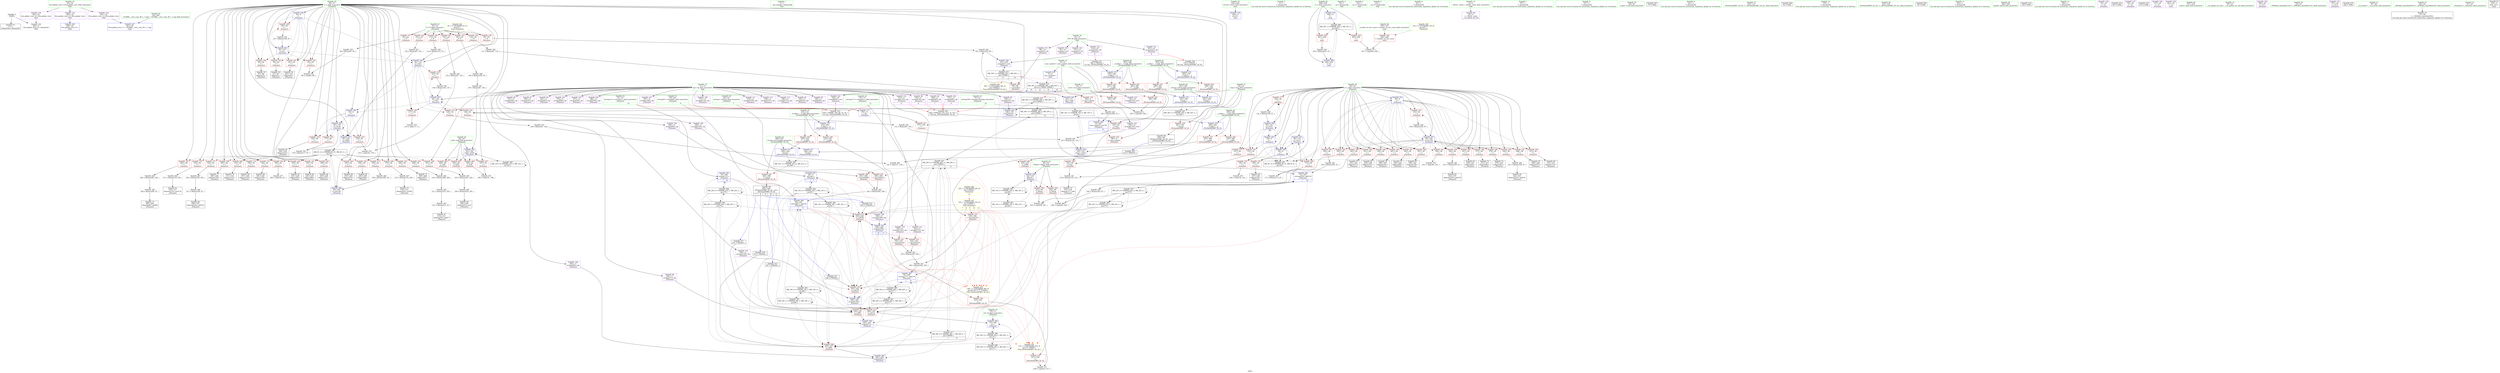 digraph "SVFG" {
	label="SVFG";

	Node0x55aec13a3f80 [shape=record,color=grey,label="{NodeID: 0\nNullPtr}"];
	Node0x55aec13a3f80 -> Node0x55aec13b0c60[style=solid];
	Node0x55aec13a3f80 -> Node0x55aec13bd5f0[style=solid];
	Node0x55aec13e7b70 [shape=record,color=yellow,style=double,label="{NodeID: 443\n4V_1 = ENCHI(MR_4V_0)\npts\{55 \}\nFun[_Z5main2v]}"];
	Node0x55aec13e7b70 -> Node0x55aec13b6350[style=dashed];
	Node0x55aec13e7b70 -> Node0x55aec13b6420[style=dashed];
	Node0x55aec13e7b70 -> Node0x55aec13b64f0[style=dashed];
	Node0x55aec13e7b70 -> Node0x55aec13b65c0[style=dashed];
	Node0x55aec13e7b70 -> Node0x55aec13b6690[style=dashed];
	Node0x55aec13e7b70 -> Node0x55aec13b6760[style=dashed];
	Node0x55aec13e7b70 -> Node0x55aec13b6830[style=dashed];
	Node0x55aec13c5340 [shape=record,color=grey,label="{NodeID: 360\n210 = Binary(208, 209, )\n}"];
	Node0x55aec13c5340 -> Node0x55aec13c5940[style=solid];
	Node0x55aec13bf5d0 [shape=record,color=blue,label="{NodeID: 277\n406\<--423\nretval\<--\n_ZSt3minIiERKT_S2_S2_\n}"];
	Node0x55aec13bf5d0 -> Node0x55aec13d4b30[style=dashed];
	Node0x55aec13b32f0 [shape=record,color=red,label="{NodeID: 194\n320\<--58\n\<--j\n_Z5main2v\n}"];
	Node0x55aec13b32f0 -> Node0x55aec13c51c0[style=solid];
	Node0x55aec13b05d0 [shape=record,color=purple,label="{NodeID: 111\n319\<--11\narrayidx120\<--dp\n_Z5main2v\n}"];
	Node0x55aec13ae870 [shape=record,color=green,label="{NodeID: 28\n62\<--63\nhalf\<--half_field_insensitive\n_Z5main2v\n}"];
	Node0x55aec13ae870 -> Node0x55aec13b37d0[style=solid];
	Node0x55aec13ae870 -> Node0x55aec13b38a0[style=solid];
	Node0x55aec13ae870 -> Node0x55aec13b3970[style=solid];
	Node0x55aec13ae870 -> Node0x55aec13be3f0[style=solid];
	Node0x55aec13bac10 [shape=record,color=black,label="{NodeID: 388\nMR_20V_2 = PHI(MR_20V_3, MR_20V_1, )\npts\{71 \}\n}"];
	Node0x55aec13bac10 -> Node0x55aec13beb40[style=dashed];
	Node0x55aec13bac10 -> Node0x55aec13bac10[style=dashed];
	Node0x55aec13bac10 -> Node0x55aec13dba40[style=dashed];
	Node0x55aec13b49b0 [shape=record,color=red,label="{NodeID: 222\n395\<--385\n\<--__b.addr\n_ZSt3maxIiERKT_S2_S2_\n}"];
	Node0x55aec13b49b0 -> Node0x55aec13bf1c0[style=solid];
	Node0x55aec13b64f0 [shape=record,color=red,label="{NodeID: 139\n110\<--54\n\<--P\n_Z5main2v\n}"];
	Node0x55aec13b64f0 -> Node0x55aec13c4d40[style=solid];
	Node0x55aec13b10d0 [shape=record,color=black,label="{NodeID: 56\n102\<--101\nidxprom4\<--\n_Z5main2v\n}"];
	Node0x55aec13c2ac0 [shape=record,color=grey,label="{NodeID: 333\n129 = Binary(87, 128, )\n}"];
	Node0x55aec13c2ac0 -> Node0x55aec13c60c0[style=solid];
	Node0x55aec13bdfe0 [shape=record,color=blue,label="{NodeID: 250\n168\<--170\narrayidx35\<--\n_Z5main2v\n}"];
	Node0x55aec13bdfe0 -> Node0x55aec13bdfe0[style=dashed];
	Node0x55aec13bdfe0 -> Node0x55aec13e0fa0[style=dashed];
	Node0x55aec13b7bb0 [shape=record,color=red,label="{NodeID: 167\n282\<--56\n\<--i\n_Z5main2v\n}"];
	Node0x55aec13b7bb0 -> Node0x55aec13c2640[style=solid];
	Node0x55aec13b2790 [shape=record,color=black,label="{NodeID: 84\n332\<--331\nidxprom129\<--add128\n_Z5main2v\n}"];
	Node0x55aec13a6910 [shape=record,color=green,label="{NodeID: 1\n7\<--1\n__dso_handle\<--dummyObj\nGlob }"];
	Node0x55aec13c54c0 [shape=record,color=grey,label="{NodeID: 361\n303 = Binary(302, 87, )\n}"];
	Node0x55aec13c54c0 -> Node0x55aec13be9a0[style=solid];
	Node0x55aec13bf6a0 [shape=record,color=blue,label="{NodeID: 278\n434\<--9\nretval\<--\nmain\n}"];
	Node0x55aec13b33c0 [shape=record,color=red,label="{NodeID: 195\n330\<--58\n\<--j\n_Z5main2v\n}"];
	Node0x55aec13b33c0 -> Node0x55aec13c5ac0[style=solid];
	Node0x55aec13b06a0 [shape=record,color=purple,label="{NodeID: 112\n323\<--11\narrayidx123\<--dp\n_Z5main2v\n}"];
	Node0x55aec13b06a0 -> Node0x55aec13b4260[style=solid];
	Node0x55aec13ae940 [shape=record,color=green,label="{NodeID: 29\n64\<--65\nMmax\<--Mmax_field_insensitive\n_Z5main2v\n}"];
	Node0x55aec13ae940 -> Node0x55aec13b3a40[style=solid];
	Node0x55aec13ae940 -> Node0x55aec13b3b10[style=solid];
	Node0x55aec13ae940 -> Node0x55aec13be4c0[style=solid];
	Node0x55aec13bad00 [shape=record,color=black,label="{NodeID: 389\nMR_22V_2 = PHI(MR_22V_3, MR_22V_1, )\npts\{73 \}\n}"];
	Node0x55aec13bad00 -> Node0x55aec13b3d80[style=dashed];
	Node0x55aec13bad00 -> Node0x55aec13b3e50[style=dashed];
	Node0x55aec13bad00 -> Node0x55aec13b40c0[style=dashed];
	Node0x55aec13bad00 -> Node0x55aec13be9a0[style=dashed];
	Node0x55aec13bad00 -> Node0x55aec13bad00[style=dashed];
	Node0x55aec13bad00 -> Node0x55aec13dbf40[style=dashed];
	Node0x55aec13b4a80 [shape=record,color=red,label="{NodeID: 223\n390\<--389\n\<--\n_ZSt3maxIiERKT_S2_S2_\n}"];
	Node0x55aec13b4a80 -> Node0x55aec13c6540[style=solid];
	Node0x55aec13b65c0 [shape=record,color=red,label="{NodeID: 140\n113\<--54\n\<--P\n_Z5main2v\n}"];
	Node0x55aec13b65c0 -> Node0x55aec13c5040[style=solid];
	Node0x55aec13b11a0 [shape=record,color=black,label="{NodeID: 57\n135\<--134\nidxprom17\<--add\n_Z5main2v\n}"];
	Node0x55aec13e23a0 [shape=record,color=black,label="{NodeID: 417\nMR_28V_8 = PHI(MR_28V_7, MR_28V_6, )\npts\{130000 \}\n|{|<s3>8}}"];
	Node0x55aec13e23a0 -> Node0x55aec13b3e50[style=dashed];
	Node0x55aec13e23a0 -> Node0x55aec13be730[style=dashed];
	Node0x55aec13e23a0 -> Node0x55aec13e55a0[style=dashed];
	Node0x55aec13e23a0:s3 -> Node0x55aec13ba310[style=dashed,color=red];
	Node0x55aec13c2c40 [shape=record,color=grey,label="{NodeID: 334\n123 = Binary(122, 121, )\n}"];
	Node0x55aec13c2c40 -> Node0x55aec13bdb00[style=solid];
	Node0x55aec13be0b0 [shape=record,color=blue,label="{NodeID: 251\n58\<--173\nj\<--inc37\n_Z5main2v\n}"];
	Node0x55aec13be0b0 -> Node0x55aec13b84a0[style=dashed];
	Node0x55aec13be0b0 -> Node0x55aec13b8570[style=dashed];
	Node0x55aec13be0b0 -> Node0x55aec13b8640[style=dashed];
	Node0x55aec13be0b0 -> Node0x55aec13bdf10[style=dashed];
	Node0x55aec13be0b0 -> Node0x55aec13be0b0[style=dashed];
	Node0x55aec13be0b0 -> Node0x55aec13d5530[style=dashed];
	Node0x55aec13b7c80 [shape=record,color=red,label="{NodeID: 168\n295\<--56\n\<--i\n_Z5main2v\n}"];
	Node0x55aec13b7c80 -> Node0x55aec13b21e0[style=solid];
	Node0x55aec13b2860 [shape=record,color=black,label="{NodeID: 85\n337\<--336\nidxprom132\<--\n_Z5main2v\n}"];
	Node0x55aec1397800 [shape=record,color=green,label="{NodeID: 2\n9\<--1\n\<--dummyObj\nCan only get source location for instruction, argument, global var or function.}"];
	Node0x55aec13c5640 [shape=record,color=grey,label="{NodeID: 362\n317 = Binary(316, 205, )\n}"];
	Node0x55aec13c5640 -> Node0x55aec13b2520[style=solid];
	Node0x55aec13bf770 [shape=record,color=blue,label="{NodeID: 279\n438\<--9\ni\<--\nmain\n}"];
	Node0x55aec13bf770 -> Node0x55aec13dfb40[style=dashed];
	Node0x55aec13b3490 [shape=record,color=red,label="{NodeID: 196\n347\<--58\n\<--j\n_Z5main2v\n}"];
	Node0x55aec13b3490 -> Node0x55aec13b2a00[style=solid];
	Node0x55aec13b0770 [shape=record,color=purple,label="{NodeID: 113\n329\<--11\narrayidx127\<--dp\n_Z5main2v\n}"];
	Node0x55aec13aea10 [shape=record,color=green,label="{NodeID: 30\n66\<--67\nref.tmp\<--ref.tmp_field_insensitive\n_Z5main2v\n|{|<s1>7}}"];
	Node0x55aec13aea10 -> Node0x55aec13be590[style=solid];
	Node0x55aec13aea10:s1 -> Node0x55aec1406820[style=solid,color=red];
	Node0x55aec13badf0 [shape=record,color=black,label="{NodeID: 390\nMR_24V_2 = PHI(MR_24V_3, MR_24V_1, )\npts\{75 \}\n}"];
	Node0x55aec13badf0 -> Node0x55aec13b3d80[style=dashed];
	Node0x55aec13badf0 -> Node0x55aec13b3e50[style=dashed];
	Node0x55aec13badf0 -> Node0x55aec13b40c0[style=dashed];
	Node0x55aec13badf0 -> Node0x55aec13bea70[style=dashed];
	Node0x55aec13badf0 -> Node0x55aec13badf0[style=dashed];
	Node0x55aec13badf0 -> Node0x55aec13dc440[style=dashed];
	Node0x55aec13b4b50 [shape=record,color=red,label="{NodeID: 224\n392\<--391\n\<--\n_ZSt3maxIiERKT_S2_S2_\n}"];
	Node0x55aec13b4b50 -> Node0x55aec13c6540[style=solid];
	Node0x55aec13b6690 [shape=record,color=red,label="{NodeID: 141\n153\<--54\n\<--P\n_Z5main2v\n}"];
	Node0x55aec13b6690 -> Node0x55aec13c3cc0[style=solid];
	Node0x55aec13b1270 [shape=record,color=black,label="{NodeID: 58\n164\<--163\nidxprom32\<--\n_Z5main2v\n}"];
	Node0x55aec13c2dc0 [shape=record,color=grey,label="{NodeID: 335\n121 = Binary(87, 120, )\n}"];
	Node0x55aec13c2dc0 -> Node0x55aec13c2c40[style=solid];
	Node0x55aec13be180 [shape=record,color=blue,label="{NodeID: 252\n56\<--178\ni\<--inc40\n_Z5main2v\n}"];
	Node0x55aec13be180 -> Node0x55aec13b7050[style=dashed];
	Node0x55aec13be180 -> Node0x55aec13b7120[style=dashed];
	Node0x55aec13be180 -> Node0x55aec13b71f0[style=dashed];
	Node0x55aec13be180 -> Node0x55aec13be180[style=dashed];
	Node0x55aec13be180 -> Node0x55aec13be250[style=dashed];
	Node0x55aec13b7d50 [shape=record,color=red,label="{NodeID: 169\n310\<--56\n\<--i\n_Z5main2v\n}"];
	Node0x55aec13b7d50 -> Node0x55aec13b2380[style=solid];
	Node0x55aec13b2930 [shape=record,color=black,label="{NodeID: 86\n345\<--344\nidxprom136\<--\n_Z5main2v\n}"];
	Node0x55aec1397890 [shape=record,color=green,label="{NodeID: 3\n18\<--1\n.str\<--dummyObj\nGlob }"];
	Node0x55aec13c57c0 [shape=record,color=grey,label="{NodeID: 363\n212 = Binary(211, 87, )\n}"];
	Node0x55aec13c57c0 -> Node0x55aec13b14e0[style=solid];
	Node0x55aec13bf840 [shape=record,color=blue,label="{NodeID: 280\n438\<--452\ni\<--inc\nmain\n}"];
	Node0x55aec13bf840 -> Node0x55aec13dfb40[style=dashed];
	Node0x55aec13b3560 [shape=record,color=red,label="{NodeID: 197\n353\<--58\n\<--j\n_Z5main2v\n}"];
	Node0x55aec13b3560 -> Node0x55aec13c3240[style=solid];
	Node0x55aec13b0840 [shape=record,color=purple,label="{NodeID: 114\n333\<--11\narrayidx130\<--dp\n_Z5main2v\n}"];
	Node0x55aec13b0840 -> Node0x55aec13b4330[style=solid];
	Node0x55aec13aeae0 [shape=record,color=green,label="{NodeID: 31\n68\<--69\nref.tmp91\<--ref.tmp91_field_insensitive\n_Z5main2v\n|{|<s1>9}}"];
	Node0x55aec13aeae0 -> Node0x55aec13be800[style=solid];
	Node0x55aec13aeae0:s1 -> Node0x55aec1406820[style=solid,color=red];
	Node0x55aec13baee0 [shape=record,color=black,label="{NodeID: 391\nMR_26V_2 = PHI(MR_26V_3, MR_26V_1, )\npts\{77 \}\n}"];
	Node0x55aec13baee0 -> Node0x55aec13b3d80[style=dashed];
	Node0x55aec13baee0 -> Node0x55aec13b3e50[style=dashed];
	Node0x55aec13baee0 -> Node0x55aec13b40c0[style=dashed];
	Node0x55aec13baee0 -> Node0x55aec13b4190[style=dashed];
	Node0x55aec13baee0 -> Node0x55aec13bec10[style=dashed];
	Node0x55aec13baee0 -> Node0x55aec13baee0[style=dashed];
	Node0x55aec13baee0 -> Node0x55aec13dc940[style=dashed];
	Node0x55aec13b4c20 [shape=record,color=red,label="{NodeID: 225\n426\<--406\n\<--retval\n_ZSt3minIiERKT_S2_S2_\n}"];
	Node0x55aec13b4c20 -> Node0x55aec13b2ba0[style=solid];
	Node0x55aec13b6760 [shape=record,color=red,label="{NodeID: 142\n181\<--54\n\<--P\n_Z5main2v\n}"];
	Node0x55aec13b6760 -> Node0x55aec13c45c0[style=solid];
	Node0x55aec13b1340 [shape=record,color=black,label="{NodeID: 59\n167\<--166\nidxprom34\<--\n_Z5main2v\n}"];
	Node0x55aec13c2f40 [shape=record,color=grey,label="{NodeID: 336\n452 = Binary(451, 87, )\n}"];
	Node0x55aec13c2f40 -> Node0x55aec13bf840[style=solid];
	Node0x55aec13be250 [shape=record,color=blue,label="{NodeID: 253\n56\<--182\ni\<--shl42\n_Z5main2v\n}"];
	Node0x55aec13be250 -> Node0x55aec13d5030[style=dashed];
	Node0x55aec13b7e20 [shape=record,color=red,label="{NodeID: 170\n316\<--56\n\<--i\n_Z5main2v\n}"];
	Node0x55aec13b7e20 -> Node0x55aec13c5640[style=solid];
	Node0x55aec13b2a00 [shape=record,color=black,label="{NodeID: 87\n348\<--347\nidxprom138\<--\n_Z5main2v\n}"];
	Node0x55aec1397920 [shape=record,color=green,label="{NodeID: 4\n20\<--1\n.str.1\<--dummyObj\nGlob }"];
	Node0x55aec13c5940 [shape=record,color=grey,label="{NodeID: 364\n211 = Binary(210, 205, )\n}"];
	Node0x55aec13c5940 -> Node0x55aec13c57c0[style=solid];
	Node0x55aec13b3630 [shape=record,color=red,label="{NodeID: 198\n122\<--60\n\<--tmp\n_Z5main2v\n}"];
	Node0x55aec13b3630 -> Node0x55aec13c2c40[style=solid];
	Node0x55aec13b0910 [shape=record,color=purple,label="{NodeID: 115\n346\<--11\narrayidx137\<--dp\n_Z5main2v\n}"];
	Node0x55aec13aebb0 [shape=record,color=green,label="{NodeID: 32\n70\<--71\nj2\<--j2_field_insensitive\n_Z5main2v\n}"];
	Node0x55aec13aebb0 -> Node0x55aec13beb40[style=solid];
	Node0x55aec13da670 [shape=record,color=black,label="{NodeID: 392\nMR_28V_5 = PHI(MR_28V_6, MR_28V_2, )\npts\{130000 \}\n|{|<s2>15}}"];
	Node0x55aec13da670 -> Node0x55aec13b45a0[style=dashed];
	Node0x55aec13da670 -> Node0x55aec13e55a0[style=dashed];
	Node0x55aec13da670:s2 -> Node0x55aec13e0040[style=dashed,color=blue];
	Node0x55aec13b4cf0 [shape=record,color=red,label="{NodeID: 226\n416\<--408\n\<--__a.addr\n_ZSt3minIiERKT_S2_S2_\n}"];
	Node0x55aec13b4cf0 -> Node0x55aec13bd020[style=solid];
	Node0x55aec13b6830 [shape=record,color=red,label="{NodeID: 143\n193\<--54\n\<--P\n_Z5main2v\n}"];
	Node0x55aec13b6830 -> Node0x55aec13c4140[style=solid];
	Node0x55aec13b1410 [shape=record,color=black,label="{NodeID: 60\n206\<--204\nidxprom53\<--mul\n_Z5main2v\n}"];
	Node0x55aec13c30c0 [shape=record,color=grey,label="{NodeID: 337\n275 = Binary(274, 205, )\n}"];
	Node0x55aec13c30c0 -> Node0x55aec13b1ea0[style=solid];
	Node0x55aec13be320 [shape=record,color=blue,label="{NodeID: 254\n58\<--9\nj\<--\n_Z5main2v\n}"];
	Node0x55aec13be320 -> Node0x55aec13b8710[style=dashed];
	Node0x55aec13be320 -> Node0x55aec13b87e0[style=dashed];
	Node0x55aec13be320 -> Node0x55aec13b88b0[style=dashed];
	Node0x55aec13be320 -> Node0x55aec13b8980[style=dashed];
	Node0x55aec13be320 -> Node0x55aec13b8a50[style=dashed];
	Node0x55aec13be320 -> Node0x55aec13b8b20[style=dashed];
	Node0x55aec13be320 -> Node0x55aec13b8bf0[style=dashed];
	Node0x55aec13be320 -> Node0x55aec13b8cc0[style=dashed];
	Node0x55aec13be320 -> Node0x55aec13b8d90[style=dashed];
	Node0x55aec13be320 -> Node0x55aec13b8e60[style=dashed];
	Node0x55aec13be320 -> Node0x55aec13b8f30[style=dashed];
	Node0x55aec13be320 -> Node0x55aec13b3150[style=dashed];
	Node0x55aec13be320 -> Node0x55aec13b3220[style=dashed];
	Node0x55aec13be320 -> Node0x55aec13b32f0[style=dashed];
	Node0x55aec13be320 -> Node0x55aec13b33c0[style=dashed];
	Node0x55aec13be320 -> Node0x55aec13b3490[style=dashed];
	Node0x55aec13be320 -> Node0x55aec13b3560[style=dashed];
	Node0x55aec13be320 -> Node0x55aec13bedb0[style=dashed];
	Node0x55aec13be320 -> Node0x55aec13d5530[style=dashed];
	Node0x55aec13b7ef0 [shape=record,color=red,label="{NodeID: 171\n325\<--56\n\<--i\n_Z5main2v\n}"];
	Node0x55aec13b7ef0 -> Node0x55aec13c5dc0[style=solid];
	Node0x55aec13b2ad0 [shape=record,color=black,label="{NodeID: 88\n378\<--401\n_ZSt3maxIiERKT_S2_S2__ret\<--\n_ZSt3maxIiERKT_S2_S2_\n|{<s0>6}}"];
	Node0x55aec13b2ad0:s0 -> Node0x55aec1405b50[style=solid,color=blue];
	Node0x55aec1397220 [shape=record,color=green,label="{NodeID: 5\n22\<--1\n.str.2\<--dummyObj\nGlob }"];
	Node0x55aec13c5ac0 [shape=record,color=grey,label="{NodeID: 365\n331 = Binary(330, 87, )\n}"];
	Node0x55aec13c5ac0 -> Node0x55aec13b2790[style=solid];
	Node0x55aec13b3700 [shape=record,color=red,label="{NodeID: 199\n132\<--60\n\<--tmp\n_Z5main2v\n}"];
	Node0x55aec13b3700 -> Node0x55aec13c27c0[style=solid];
	Node0x55aec13b51b0 [shape=record,color=purple,label="{NodeID: 116\n349\<--11\narrayidx139\<--dp\n_Z5main2v\n}"];
	Node0x55aec13b51b0 -> Node0x55aec13bece0[style=solid];
	Node0x55aec13aec80 [shape=record,color=green,label="{NodeID: 33\n72\<--73\nref.tmp109\<--ref.tmp109_field_insensitive\n_Z5main2v\n|{|<s1>10}}"];
	Node0x55aec13aec80 -> Node0x55aec13be9a0[style=solid];
	Node0x55aec13aec80:s1 -> Node0x55aec14063a0[style=solid,color=red];
	Node0x55aec13dab40 [shape=record,color=black,label="{NodeID: 393\nMR_14V_5 = PHI(MR_14V_3, MR_14V_4, )\npts\{65 \}\n}"];
	Node0x55aec13dab40 -> Node0x55aec13be4c0[style=dashed];
	Node0x55aec13dab40 -> Node0x55aec13b9910[style=dashed];
	Node0x55aec13dab40 -> Node0x55aec13dab40[style=dashed];
	Node0x55aec13b4dc0 [shape=record,color=red,label="{NodeID: 227\n423\<--408\n\<--__a.addr\n_ZSt3minIiERKT_S2_S2_\n}"];
	Node0x55aec13b4dc0 -> Node0x55aec13bf5d0[style=solid];
	Node0x55aec13b6900 [shape=record,color=red,label="{NodeID: 144\n84\<--56\n\<--i\n_Z5main2v\n}"];
	Node0x55aec13b6900 -> Node0x55aec13c6e40[style=solid];
	Node0x55aec13b14e0 [shape=record,color=black,label="{NodeID: 61\n213\<--212\nidxprom58\<--add57\n_Z5main2v\n}"];
	Node0x55aec13c3240 [shape=record,color=grey,label="{NodeID: 338\n354 = Binary(353, 87, )\n}"];
	Node0x55aec13c3240 -> Node0x55aec13bedb0[style=solid];
	Node0x55aec13be3f0 [shape=record,color=blue,label="{NodeID: 255\n62\<--195\nhalf\<--shl50\n_Z5main2v\n}"];
	Node0x55aec13be3f0 -> Node0x55aec13b37d0[style=dashed];
	Node0x55aec13be3f0 -> Node0x55aec13b38a0[style=dashed];
	Node0x55aec13be3f0 -> Node0x55aec13b3970[style=dashed];
	Node0x55aec13be3f0 -> Node0x55aec13be3f0[style=dashed];
	Node0x55aec13be3f0 -> Node0x55aec13b9410[style=dashed];
	Node0x55aec13b7fc0 [shape=record,color=red,label="{NodeID: 172\n336\<--56\n\<--i\n_Z5main2v\n}"];
	Node0x55aec13b7fc0 -> Node0x55aec13b2860[style=solid];
	Node0x55aec13b2ba0 [shape=record,color=black,label="{NodeID: 89\n403\<--426\n_ZSt3minIiERKT_S2_S2__ret\<--\n_ZSt3minIiERKT_S2_S2_\n|{<s0>7|<s1>8|<s2>9|<s3>10|<s4>11}}"];
	Node0x55aec13b2ba0:s0 -> Node0x55aec1405cf0[style=solid,color=blue];
	Node0x55aec13b2ba0:s1 -> Node0x55aec1405ee0[style=solid,color=blue];
	Node0x55aec13b2ba0:s2 -> Node0x55aec1405770[style=solid,color=blue];
	Node0x55aec13b2ba0:s3 -> Node0x55aec1405870[style=solid,color=blue];
	Node0x55aec13b2ba0:s4 -> Node0x55aec1405580[style=solid,color=blue];
	Node0x55aec13972b0 [shape=record,color=green,label="{NodeID: 6\n25\<--1\n\<--dummyObj\nCan only get source location for instruction, argument, global var or function.}"];
	Node0x55aec13c5c40 [shape=record,color=grey,label="{NodeID: 366\n327 = Binary(326, 87, )\n}"];
	Node0x55aec13c5c40 -> Node0x55aec13b26c0[style=solid];
	Node0x55aec13b37d0 [shape=record,color=red,label="{NodeID: 200\n198\<--62\n\<--half\n_Z5main2v\n}"];
	Node0x55aec13b37d0 -> Node0x55aec13c69c0[style=solid];
	Node0x55aec13b5280 [shape=record,color=purple,label="{NodeID: 117\n370\<--11\n\<--dp\n_Z5main2v\n}"];
	Node0x55aec13b5280 -> Node0x55aec13b45a0[style=solid];
	Node0x55aec13aed50 [shape=record,color=green,label="{NodeID: 34\n74\<--75\nref.tmp111\<--ref.tmp111_field_insensitive\n_Z5main2v\n|{|<s1>10}}"];
	Node0x55aec13aed50 -> Node0x55aec13bea70[style=solid];
	Node0x55aec13aed50:s1 -> Node0x55aec1406820[style=solid,color=red];
	Node0x55aec13db040 [shape=record,color=black,label="{NodeID: 394\nMR_16V_6 = PHI(MR_16V_3, MR_16V_5, )\npts\{67 \}\n}"];
	Node0x55aec13db040 -> Node0x55aec13b3e50[style=dashed];
	Node0x55aec13db040 -> Node0x55aec13b40c0[style=dashed];
	Node0x55aec13db040 -> Node0x55aec13b4190[style=dashed];
	Node0x55aec13db040 -> Node0x55aec13b44d0[style=dashed];
	Node0x55aec13db040 -> Node0x55aec13be590[style=dashed];
	Node0x55aec13db040 -> Node0x55aec13b9e10[style=dashed];
	Node0x55aec13db040 -> Node0x55aec13db040[style=dashed];
	Node0x55aec13b4e90 [shape=record,color=red,label="{NodeID: 228\n414\<--410\n\<--__b.addr\n_ZSt3minIiERKT_S2_S2_\n}"];
	Node0x55aec13b4e90 -> Node0x55aec13b5030[style=solid];
	Node0x55aec13b69d0 [shape=record,color=red,label="{NodeID: 145\n90\<--56\n\<--i\n_Z5main2v\n}"];
	Node0x55aec13b69d0 -> Node0x55aec13b0f30[style=solid];
	Node0x55aec13b15b0 [shape=record,color=black,label="{NodeID: 62\n225\<--224\nidxprom63\<--\n_Z5main2v\n}"];
	Node0x55aec13c33c0 [shape=record,color=grey,label="{NodeID: 339\n203 = Binary(201, 202, )\n}"];
	Node0x55aec13c33c0 -> Node0x55aec13c3540[style=solid];
	Node0x55aec13be4c0 [shape=record,color=blue,label="{NodeID: 256\n64\<--218\nMmax\<--\n_Z5main2v\n}"];
	Node0x55aec13be4c0 -> Node0x55aec13b3a40[style=dashed];
	Node0x55aec13be4c0 -> Node0x55aec13b3b10[style=dashed];
	Node0x55aec13be4c0 -> Node0x55aec13dab40[style=dashed];
	Node0x55aec13b8090 [shape=record,color=red,label="{NodeID: 173\n344\<--56\n\<--i\n_Z5main2v\n}"];
	Node0x55aec13b8090 -> Node0x55aec13b2930[style=solid];
	Node0x55aec13b2c70 [shape=record,color=purple,label="{NodeID: 90\n35\<--4\n\<--_ZStL8__ioinit\n__cxx_global_var_init\n}"];
	Node0x55aec1397340 [shape=record,color=green,label="{NodeID: 7\n87\<--1\n\<--dummyObj\nCan only get source location for instruction, argument, global var or function.}"];
	Node0x55aec13c5dc0 [shape=record,color=grey,label="{NodeID: 367\n326 = Binary(325, 205, )\n}"];
	Node0x55aec13c5dc0 -> Node0x55aec13c5c40[style=solid];
	Node0x55aec13b38a0 [shape=record,color=red,label="{NodeID: 201\n202\<--62\n\<--half\n_Z5main2v\n}"];
	Node0x55aec13b38a0 -> Node0x55aec13c33c0[style=solid];
	Node0x55aec13b5350 [shape=record,color=purple,label="{NodeID: 118\n92\<--14\narrayidx\<--M\n_Z5main2v\n}"];
	Node0x55aec13aee20 [shape=record,color=green,label="{NodeID: 35\n76\<--77\nref.tmp117\<--ref.tmp117_field_insensitive\n_Z5main2v\n|{|<s1>11}}"];
	Node0x55aec13aee20 -> Node0x55aec13bec10[style=solid];
	Node0x55aec13aee20:s1 -> Node0x55aec1406820[style=solid,color=red];
	Node0x55aec13db540 [shape=record,color=black,label="{NodeID: 395\nMR_18V_4 = PHI(MR_18V_5, MR_18V_3, )\npts\{69 \}\n}"];
	Node0x55aec13db540 -> Node0x55aec13b3d80[style=dashed];
	Node0x55aec13db540 -> Node0x55aec13b3e50[style=dashed];
	Node0x55aec13db540 -> Node0x55aec13be800[style=dashed];
	Node0x55aec13db540 -> Node0x55aec13bab20[style=dashed];
	Node0x55aec13db540 -> Node0x55aec13db540[style=dashed];
	Node0x55aec13b4f60 [shape=record,color=red,label="{NodeID: 229\n420\<--410\n\<--__b.addr\n_ZSt3minIiERKT_S2_S2_\n}"];
	Node0x55aec13b4f60 -> Node0x55aec13bf500[style=solid];
	Node0x55aec13b6aa0 [shape=record,color=red,label="{NodeID: 146\n96\<--56\n\<--i\n_Z5main2v\n}"];
	Node0x55aec13b6aa0 -> Node0x55aec13b1000[style=solid];
	Node0x55aec13b1680 [shape=record,color=black,label="{NodeID: 63\n228\<--227\nidxprom65\<--\n_Z5main2v\n}"];
	Node0x55aec13c3540 [shape=record,color=grey,label="{NodeID: 340\n204 = Binary(203, 205, )\n}"];
	Node0x55aec13c3540 -> Node0x55aec13b1410[style=solid];
	Node0x55aec13be590 [shape=record,color=blue,label="{NodeID: 257\n66\<--9\nref.tmp\<--\n_Z5main2v\n|{|<s3>7}}"];
	Node0x55aec13be590 -> Node0x55aec13b3d80[style=dashed];
	Node0x55aec13be590 -> Node0x55aec13b3e50[style=dashed];
	Node0x55aec13be590 -> Node0x55aec13db040[style=dashed];
	Node0x55aec13be590:s3 -> Node0x55aec13e6860[style=dashed,color=red];
	Node0x55aec13b8160 [shape=record,color=red,label="{NodeID: 174\n358\<--56\n\<--i\n_Z5main2v\n}"];
	Node0x55aec13b8160 -> Node0x55aec13c3e40[style=solid];
	Node0x55aec13b2d40 [shape=record,color=purple,label="{NodeID: 91\n165\<--11\narrayidx33\<--dp\n_Z5main2v\n}"];
	Node0x55aec13973d0 [shape=record,color=green,label="{NodeID: 8\n147\<--1\n\<--dummyObj\nCan only get source location for instruction, argument, global var or function.}"];
	Node0x55aec13c5f40 [shape=record,color=grey,label="{NodeID: 368\n246 = cmp(244, 245, )\n}"];
	Node0x55aec13b3970 [shape=record,color=red,label="{NodeID: 202\n209\<--62\n\<--half\n_Z5main2v\n}"];
	Node0x55aec13b3970 -> Node0x55aec13c5340[style=solid];
	Node0x55aec13b5420 [shape=record,color=purple,label="{NodeID: 119\n98\<--14\narrayidx3\<--M\n_Z5main2v\n}"];
	Node0x55aec13b5420 -> Node0x55aec13b3be0[style=solid];
	Node0x55aec13aeef0 [shape=record,color=green,label="{NodeID: 36\n80\<--81\nscanf\<--scanf_field_insensitive\n}"];
	Node0x55aec13dba40 [shape=record,color=black,label="{NodeID: 396\nMR_20V_4 = PHI(MR_20V_5, MR_20V_3, )\npts\{71 \}\n}"];
	Node0x55aec13dba40 -> Node0x55aec13beb40[style=dashed];
	Node0x55aec13dba40 -> Node0x55aec13bac10[style=dashed];
	Node0x55aec13dba40 -> Node0x55aec13dba40[style=dashed];
	Node0x55aec13b5030 [shape=record,color=red,label="{NodeID: 230\n415\<--414\n\<--\n_ZSt3minIiERKT_S2_S2_\n}"];
	Node0x55aec13b5030 -> Node0x55aec13c63c0[style=solid];
	Node0x55aec13b6b70 [shape=record,color=red,label="{NodeID: 147\n101\<--56\n\<--i\n_Z5main2v\n}"];
	Node0x55aec13b6b70 -> Node0x55aec13b10d0[style=solid];
	Node0x55aec13b1750 [shape=record,color=black,label="{NodeID: 64\n236\<--235\nidxprom68\<--\n_Z5main2v\n}"];
	Node0x55aec0fb4160 [shape=record,color=black,label="{NodeID: 507\n79 = PHI()\n}"];
	Node0x55aec13c36c0 [shape=record,color=grey,label="{NodeID: 341\n340 = Binary(335, 339, )\n}"];
	Node0x55aec13c36c0 -> Node0x55aec13bec10[style=solid];
	Node0x55aec13be660 [shape=record,color=blue,label="{NodeID: 258\n240\<--234\narrayidx71\<--\n_Z5main2v\n}"];
	Node0x55aec13be660 -> Node0x55aec13e23a0[style=dashed];
	Node0x55aec13b8230 [shape=record,color=red,label="{NodeID: 175\n127\<--58\n\<--j\n_Z5main2v\n}"];
	Node0x55aec13b8230 -> Node0x55aec13c60c0[style=solid];
	Node0x55aec13b2e10 [shape=record,color=purple,label="{NodeID: 92\n168\<--11\narrayidx35\<--dp\n_Z5main2v\n}"];
	Node0x55aec13b2e10 -> Node0x55aec13bdfe0[style=solid];
	Node0x55aec13ad850 [shape=record,color=green,label="{NodeID: 9\n161\<--1\n\<--dummyObj\nCan only get source location for instruction, argument, global var or function.}"];
	Node0x55aec13c60c0 [shape=record,color=grey,label="{NodeID: 369\n130 = cmp(127, 129, )\n}"];
	Node0x55aec13b3a40 [shape=record,color=red,label="{NodeID: 203\n221\<--64\n\<--Mmax\n_Z5main2v\n}"];
	Node0x55aec13b3a40 -> Node0x55aec13c7140[style=solid];
	Node0x55aec13b54f0 [shape=record,color=purple,label="{NodeID: 120\n103\<--14\narrayidx5\<--M\n_Z5main2v\n}"];
	Node0x55aec13b54f0 -> Node0x55aec13bd7c0[style=solid];
	Node0x55aec13aeff0 [shape=record,color=green,label="{NodeID: 37\n216\<--217\n_ZSt3maxIiERKT_S2_S2_\<--_ZSt3maxIiERKT_S2_S2__field_insensitive\n}"];
	Node0x55aec13dbf40 [shape=record,color=black,label="{NodeID: 397\nMR_22V_4 = PHI(MR_22V_5, MR_22V_3, )\npts\{73 \}\n}"];
	Node0x55aec13dbf40 -> Node0x55aec13b3d80[style=dashed];
	Node0x55aec13dbf40 -> Node0x55aec13b3e50[style=dashed];
	Node0x55aec13dbf40 -> Node0x55aec13b40c0[style=dashed];
	Node0x55aec13dbf40 -> Node0x55aec13be9a0[style=dashed];
	Node0x55aec13dbf40 -> Node0x55aec13bad00[style=dashed];
	Node0x55aec13dbf40 -> Node0x55aec13dbf40[style=dashed];
	Node0x55aec13bd020 [shape=record,color=red,label="{NodeID: 231\n417\<--416\n\<--\n_ZSt3minIiERKT_S2_S2_\n}"];
	Node0x55aec13bd020 -> Node0x55aec13c63c0[style=solid];
	Node0x55aec13b6c40 [shape=record,color=red,label="{NodeID: 148\n106\<--56\n\<--i\n_Z5main2v\n}"];
	Node0x55aec13b6c40 -> Node0x55aec13c4bc0[style=solid];
	Node0x55aec13b1820 [shape=record,color=black,label="{NodeID: 65\n239\<--238\nidxprom70\<--\n_Z5main2v\n}"];
	Node0x55aec1405280 [shape=record,color=black,label="{NodeID: 508\n94 = PHI()\n}"];
	Node0x55aec13c3840 [shape=record,color=grey,label="{NodeID: 342\n291 = Binary(281, 290, )\n}"];
	Node0x55aec13c3840 -> Node0x55aec13be800[style=solid];
	Node0x55aec13be730 [shape=record,color=blue,label="{NodeID: 259\n264\<--258\narrayidx85\<--\n_Z5main2v\n}"];
	Node0x55aec13be730 -> Node0x55aec13e55a0[style=dashed];
	Node0x55aec13b8300 [shape=record,color=red,label="{NodeID: 176\n133\<--58\n\<--j\n_Z5main2v\n}"];
	Node0x55aec13b8300 -> Node0x55aec13c27c0[style=solid];
	Node0x55aec13b2ee0 [shape=record,color=purple,label="{NodeID: 93\n226\<--11\narrayidx64\<--dp\n_Z5main2v\n}"];
	Node0x55aec13ad8e0 [shape=record,color=green,label="{NodeID: 10\n170\<--1\n\<--dummyObj\nCan only get source location for instruction, argument, global var or function.}"];
	Node0x55aec13c6240 [shape=record,color=grey,label="{NodeID: 370\n118 = cmp(117, 9, )\n}"];
	Node0x55aec13b3b10 [shape=record,color=red,label="{NodeID: 204\n245\<--64\n\<--Mmax\n_Z5main2v\n}"];
	Node0x55aec13b3b10 -> Node0x55aec13c5f40[style=solid];
	Node0x55aec13b55c0 [shape=record,color=purple,label="{NodeID: 121\n207\<--14\narrayidx54\<--M\n_Z5main2v\n|{<s0>6}}"];
	Node0x55aec13b55c0:s0 -> Node0x55aec14060f0[style=solid,color=red];
	Node0x55aec13af0f0 [shape=record,color=green,label="{NodeID: 38\n232\<--233\n_ZSt3minIiERKT_S2_S2_\<--_ZSt3minIiERKT_S2_S2__field_insensitive\n}"];
	Node0x55aec13dc440 [shape=record,color=black,label="{NodeID: 398\nMR_24V_4 = PHI(MR_24V_5, MR_24V_3, )\npts\{75 \}\n}"];
	Node0x55aec13dc440 -> Node0x55aec13b3d80[style=dashed];
	Node0x55aec13dc440 -> Node0x55aec13b3e50[style=dashed];
	Node0x55aec13dc440 -> Node0x55aec13b40c0[style=dashed];
	Node0x55aec13dc440 -> Node0x55aec13bea70[style=dashed];
	Node0x55aec13dc440 -> Node0x55aec13badf0[style=dashed];
	Node0x55aec13dc440 -> Node0x55aec13dc440[style=dashed];
	Node0x55aec13bd0b0 [shape=record,color=red,label="{NodeID: 232\n446\<--436\n\<--number_of_test_cases\nmain\n}"];
	Node0x55aec13bd0b0 -> Node0x55aec13c66c0[style=solid];
	Node0x55aec13b6d10 [shape=record,color=red,label="{NodeID: 149\n117\<--56\n\<--i\n_Z5main2v\n}"];
	Node0x55aec13b6d10 -> Node0x55aec13c6240[style=solid];
	Node0x55aec13b18f0 [shape=record,color=black,label="{NodeID: 66\n249\<--248\nidxprom75\<--\n_Z5main2v\n}"];
	Node0x55aec1405380 [shape=record,color=black,label="{NodeID: 509\n36 = PHI()\n}"];
	Node0x55aec13c39c0 [shape=record,color=grey,label="{NodeID: 343\n335 = Binary(324, 334, )\n}"];
	Node0x55aec13c39c0 -> Node0x55aec13c36c0[style=solid];
	Node0x55aec13be800 [shape=record,color=blue,label="{NodeID: 260\n68\<--291\nref.tmp91\<--add103\n_Z5main2v\n|{|<s4>9}}"];
	Node0x55aec13be800 -> Node0x55aec13b40c0[style=dashed];
	Node0x55aec13be800 -> Node0x55aec13b4190[style=dashed];
	Node0x55aec13be800 -> Node0x55aec13b44d0[style=dashed];
	Node0x55aec13be800 -> Node0x55aec13db540[style=dashed];
	Node0x55aec13be800:s4 -> Node0x55aec13e6860[style=dashed,color=red];
	Node0x55aec13b83d0 [shape=record,color=red,label="{NodeID: 177\n140\<--58\n\<--j\n_Z5main2v\n}"];
	Node0x55aec13b83d0 -> Node0x55aec13c42c0[style=solid];
	Node0x55aec13b2fb0 [shape=record,color=purple,label="{NodeID: 94\n229\<--11\narrayidx66\<--dp\n_Z5main2v\n|{<s0>7}}"];
	Node0x55aec13b2fb0:s0 -> Node0x55aec14063a0[style=solid,color=red];
	Node0x55aec13ad970 [shape=record,color=green,label="{NodeID: 11\n205\<--1\n\<--dummyObj\nCan only get source location for instruction, argument, global var or function.}"];
	Node0x55aec13c63c0 [shape=record,color=grey,label="{NodeID: 371\n418 = cmp(415, 417, )\n}"];
	Node0x55aec13b3be0 [shape=record,color=red,label="{NodeID: 205\n99\<--98\n\<--arrayidx3\n_Z5main2v\n}"];
	Node0x55aec13b3be0 -> Node0x55aec13c4a40[style=solid];
	Node0x55aec13b5690 [shape=record,color=purple,label="{NodeID: 122\n214\<--14\narrayidx59\<--M\n_Z5main2v\n|{<s0>6}}"];
	Node0x55aec13b5690:s0 -> Node0x55aec1406260[style=solid,color=red];
	Node0x55aec13af1f0 [shape=record,color=green,label="{NodeID: 39\n368\<--369\nprintf\<--printf_field_insensitive\n}"];
	Node0x55aec13dc940 [shape=record,color=black,label="{NodeID: 399\nMR_26V_4 = PHI(MR_26V_5, MR_26V_3, )\npts\{77 \}\n}"];
	Node0x55aec13dc940 -> Node0x55aec13b3d80[style=dashed];
	Node0x55aec13dc940 -> Node0x55aec13b3e50[style=dashed];
	Node0x55aec13dc940 -> Node0x55aec13b40c0[style=dashed];
	Node0x55aec13dc940 -> Node0x55aec13b4190[style=dashed];
	Node0x55aec13dc940 -> Node0x55aec13bec10[style=dashed];
	Node0x55aec13dc940 -> Node0x55aec13baee0[style=dashed];
	Node0x55aec13dc940 -> Node0x55aec13dc940[style=dashed];
	Node0x55aec13bd180 [shape=record,color=red,label="{NodeID: 233\n445\<--438\n\<--i\nmain\n}"];
	Node0x55aec13bd180 -> Node0x55aec13c66c0[style=solid];
	Node0x55aec13b6de0 [shape=record,color=red,label="{NodeID: 150\n120\<--56\n\<--i\n_Z5main2v\n}"];
	Node0x55aec13b6de0 -> Node0x55aec13c2dc0[style=solid];
	Node0x55aec13b19c0 [shape=record,color=black,label="{NodeID: 67\n252\<--251\nidxprom77\<--\n_Z5main2v\n}"];
	Node0x55aec1405480 [shape=record,color=black,label="{NodeID: 510\n138 = PHI()\n}"];
	Node0x55aec13e55a0 [shape=record,color=black,label="{NodeID: 427\nMR_28V_6 = PHI(MR_28V_11, MR_28V_5, )\npts\{130000 \}\n|{|<s8>7|<s9>9}}"];
	Node0x55aec13e55a0 -> Node0x55aec13b3d80[style=dashed];
	Node0x55aec13e55a0 -> Node0x55aec13b3f20[style=dashed];
	Node0x55aec13e55a0 -> Node0x55aec13b3ff0[style=dashed];
	Node0x55aec13e55a0 -> Node0x55aec13b40c0[style=dashed];
	Node0x55aec13e55a0 -> Node0x55aec13be660[style=dashed];
	Node0x55aec13e55a0 -> Node0x55aec13be8d0[style=dashed];
	Node0x55aec13e55a0 -> Node0x55aec13da670[style=dashed];
	Node0x55aec13e55a0 -> Node0x55aec13e23a0[style=dashed];
	Node0x55aec13e55a0:s8 -> Node0x55aec13ba310[style=dashed,color=red];
	Node0x55aec13e55a0:s9 -> Node0x55aec13ba310[style=dashed,color=red];
	Node0x55aec13c3b40 [shape=record,color=grey,label="{NodeID: 344\n363 = Binary(362, 87, )\n}"];
	Node0x55aec13c3b40 -> Node0x55aec13bef50[style=solid];
	Node0x55aec13be8d0 [shape=record,color=blue,label="{NodeID: 261\n300\<--294\narrayidx108\<--\n_Z5main2v\n|{|<s5>10|<s6>11}}"];
	Node0x55aec13be8d0 -> Node0x55aec13b4190[style=dashed];
	Node0x55aec13be8d0 -> Node0x55aec13b4260[style=dashed];
	Node0x55aec13be8d0 -> Node0x55aec13b4330[style=dashed];
	Node0x55aec13be8d0 -> Node0x55aec13b44d0[style=dashed];
	Node0x55aec13be8d0 -> Node0x55aec13bece0[style=dashed];
	Node0x55aec13be8d0:s5 -> Node0x55aec13ba310[style=dashed,color=red];
	Node0x55aec13be8d0:s6 -> Node0x55aec13ba310[style=dashed,color=red];
	Node0x55aec13b84a0 [shape=record,color=red,label="{NodeID: 178\n159\<--58\n\<--j\n_Z5main2v\n}"];
	Node0x55aec13b84a0 -> Node0x55aec13c6fc0[style=solid];
	Node0x55aec13b3080 [shape=record,color=purple,label="{NodeID: 95\n237\<--11\narrayidx69\<--dp\n_Z5main2v\n}"];
	Node0x55aec13ada30 [shape=record,color=green,label="{NodeID: 12\n306\<--1\n\<--dummyObj\nCan only get source location for instruction, argument, global var or function.}"];
	Node0x55aec13c6540 [shape=record,color=grey,label="{NodeID: 372\n393 = cmp(390, 392, )\n}"];
	Node0x55aec13b3cb0 [shape=record,color=red,label="{NodeID: 206\n218\<--215\n\<--call60\n_Z5main2v\n}"];
	Node0x55aec13b3cb0 -> Node0x55aec13be4c0[style=solid];
	Node0x55aec13b5760 [shape=record,color=purple,label="{NodeID: 123\n136\<--16\narrayidx18\<--cost\n_Z5main2v\n}"];
	Node0x55aec13af2f0 [shape=record,color=green,label="{NodeID: 40\n381\<--382\nretval\<--retval_field_insensitive\n_ZSt3maxIiERKT_S2_S2_\n}"];
	Node0x55aec13af2f0 -> Node0x55aec13b4670[style=solid];
	Node0x55aec13af2f0 -> Node0x55aec13bf1c0[style=solid];
	Node0x55aec13af2f0 -> Node0x55aec13bf290[style=solid];
	Node0x55aec13bd250 [shape=record,color=red,label="{NodeID: 234\n451\<--438\n\<--i\nmain\n}"];
	Node0x55aec13bd250 -> Node0x55aec13c2f40[style=solid];
	Node0x55aec13b6eb0 [shape=record,color=red,label="{NodeID: 151\n128\<--56\n\<--i\n_Z5main2v\n}"];
	Node0x55aec13b6eb0 -> Node0x55aec13c2ac0[style=solid];
	Node0x55aec13b1a90 [shape=record,color=black,label="{NodeID: 68\n255\<--254\nidxprom79\<--\n_Z5main2v\n}"];
	Node0x55aec1405580 [shape=record,color=black,label="{NodeID: 511\n342 = PHI(403, )\n}"];
	Node0x55aec1405580 -> Node0x55aec13b44d0[style=solid];
	Node0x55aec13c3cc0 [shape=record,color=grey,label="{NodeID: 345\n154 = Binary(87, 153, )\n}"];
	Node0x55aec13c3cc0 -> Node0x55aec13c6840[style=solid];
	Node0x55aec13be9a0 [shape=record,color=blue,label="{NodeID: 262\n72\<--303\nref.tmp109\<--add110\n_Z5main2v\n|{|<s3>10}}"];
	Node0x55aec13be9a0 -> Node0x55aec13b4190[style=dashed];
	Node0x55aec13be9a0 -> Node0x55aec13b44d0[style=dashed];
	Node0x55aec13be9a0 -> Node0x55aec13dbf40[style=dashed];
	Node0x55aec13be9a0:s3 -> Node0x55aec13ba310[style=dashed,color=red];
	Node0x55aec13b8570 [shape=record,color=red,label="{NodeID: 179\n166\<--58\n\<--j\n_Z5main2v\n}"];
	Node0x55aec13b8570 -> Node0x55aec13b1340[style=solid];
	Node0x55aec13af9a0 [shape=record,color=purple,label="{NodeID: 96\n240\<--11\narrayidx71\<--dp\n_Z5main2v\n}"];
	Node0x55aec13af9a0 -> Node0x55aec13be660[style=solid];
	Node0x55aec13adaf0 [shape=record,color=green,label="{NodeID: 13\n4\<--6\n_ZStL8__ioinit\<--_ZStL8__ioinit_field_insensitive\nGlob }"];
	Node0x55aec13adaf0 -> Node0x55aec13b2c70[style=solid];
	Node0x55aec13c66c0 [shape=record,color=grey,label="{NodeID: 373\n447 = cmp(445, 446, )\n}"];
	Node0x55aec13b3d80 [shape=record,color=red,label="{NodeID: 207\n234\<--231\n\<--call67\n_Z5main2v\n}"];
	Node0x55aec13b3d80 -> Node0x55aec13be660[style=solid];
	Node0x55aec13b5830 [shape=record,color=purple,label="{NodeID: 124\n256\<--16\narrayidx80\<--cost\n_Z5main2v\n|{<s0>8}}"];
	Node0x55aec13b5830:s0 -> Node0x55aec1406820[style=solid,color=red];
	Node0x55aec13af3c0 [shape=record,color=green,label="{NodeID: 41\n383\<--384\n__a.addr\<--__a.addr_field_insensitive\n_ZSt3maxIiERKT_S2_S2_\n}"];
	Node0x55aec13af3c0 -> Node0x55aec13b4740[style=solid];
	Node0x55aec13af3c0 -> Node0x55aec13b4810[style=solid];
	Node0x55aec13af3c0 -> Node0x55aec13bf020[style=solid];
	Node0x55aec13dd340 [shape=record,color=black,label="{NodeID: 401\nMR_34V_3 = PHI(MR_34V_4, MR_34V_2, )\npts\{382 \}\n}"];
	Node0x55aec13dd340 -> Node0x55aec13b4670[style=dashed];
	Node0x55aec13bd320 [shape=record,color=blue,label="{NodeID: 235\n8\<--9\ncase_number\<--\nGlob }"];
	Node0x55aec13bd320 -> Node0x55aec13e0040[style=dashed];
	Node0x55aec13b6f80 [shape=record,color=red,label="{NodeID: 152\n145\<--56\n\<--i\n_Z5main2v\n}"];
	Node0x55aec13b6f80 -> Node0x55aec13c4440[style=solid];
	Node0x55aec13b1b60 [shape=record,color=black,label="{NodeID: 69\n260\<--259\nidxprom82\<--\n_Z5main2v\n}"];
	Node0x55aec1405770 [shape=record,color=black,label="{NodeID: 512\n293 = PHI(403, )\n}"];
	Node0x55aec1405770 -> Node0x55aec13b40c0[style=solid];
	Node0x55aec13e65c0 [shape=record,color=yellow,style=double,label="{NodeID: 429\n30V_1 = ENCHI(MR_30V_0)\npts\{150000 \}\nFun[_ZSt3maxIiERKT_S2_S2_]}"];
	Node0x55aec13e65c0 -> Node0x55aec13b4a80[style=dashed];
	Node0x55aec13e65c0 -> Node0x55aec13b4b50[style=dashed];
	Node0x55aec13c3e40 [shape=record,color=grey,label="{NodeID: 346\n359 = Binary(358, 147, )\n}"];
	Node0x55aec13c3e40 -> Node0x55aec13bee80[style=solid];
	Node0x55aec13bea70 [shape=record,color=blue,label="{NodeID: 263\n74\<--306\nref.tmp111\<--\n_Z5main2v\n|{|<s3>10}}"];
	Node0x55aec13bea70 -> Node0x55aec13b4190[style=dashed];
	Node0x55aec13bea70 -> Node0x55aec13b44d0[style=dashed];
	Node0x55aec13bea70 -> Node0x55aec13dc440[style=dashed];
	Node0x55aec13bea70:s3 -> Node0x55aec13e6860[style=dashed,color=red];
	Node0x55aec13b8640 [shape=record,color=red,label="{NodeID: 180\n172\<--58\n\<--j\n_Z5main2v\n}"];
	Node0x55aec13b8640 -> Node0x55aec13c4ec0[style=solid];
	Node0x55aec13afa70 [shape=record,color=purple,label="{NodeID: 97\n250\<--11\narrayidx76\<--dp\n_Z5main2v\n}"];
	Node0x55aec13adbb0 [shape=record,color=green,label="{NodeID: 14\n8\<--10\ncase_number\<--case_number_field_insensitive\nGlob }"];
	Node0x55aec13adbb0 -> Node0x55aec13b61b0[style=solid];
	Node0x55aec13adbb0 -> Node0x55aec13b6280[style=solid];
	Node0x55aec13adbb0 -> Node0x55aec13bd320[style=solid];
	Node0x55aec13adbb0 -> Node0x55aec13bef50[style=solid];
	Node0x55aec13e87b0 [shape=record,color=yellow,style=double,label="{NodeID: 457\n32V_1 = ENCHI(MR_32V_0)\npts\{170000 \}\nFun[_Z5main2v]|{|<s6>7|<s7>8|<s8>9|<s9>10|<s10>11}}"];
	Node0x55aec13e87b0 -> Node0x55aec13b3d80[style=dashed];
	Node0x55aec13e87b0 -> Node0x55aec13b3e50[style=dashed];
	Node0x55aec13e87b0 -> Node0x55aec13b40c0[style=dashed];
	Node0x55aec13e87b0 -> Node0x55aec13b4190[style=dashed];
	Node0x55aec13e87b0 -> Node0x55aec13b4400[style=dashed];
	Node0x55aec13e87b0 -> Node0x55aec13b44d0[style=dashed];
	Node0x55aec13e87b0:s6 -> Node0x55aec13e6860[style=dashed,color=red];
	Node0x55aec13e87b0:s7 -> Node0x55aec13e6860[style=dashed,color=red];
	Node0x55aec13e87b0:s8 -> Node0x55aec13e6860[style=dashed,color=red];
	Node0x55aec13e87b0:s9 -> Node0x55aec13e6860[style=dashed,color=red];
	Node0x55aec13e87b0:s10 -> Node0x55aec13e6860[style=dashed,color=red];
	Node0x55aec13c6840 [shape=record,color=grey,label="{NodeID: 374\n155 = cmp(152, 154, )\n}"];
	Node0x55aec13b3e50 [shape=record,color=red,label="{NodeID: 208\n258\<--257\n\<--call81\n_Z5main2v\n}"];
	Node0x55aec13b3e50 -> Node0x55aec13be730[style=solid];
	Node0x55aec13b5900 [shape=record,color=purple,label="{NodeID: 125\n338\<--16\narrayidx133\<--cost\n_Z5main2v\n}"];
	Node0x55aec13b5900 -> Node0x55aec13b4400[style=solid];
	Node0x55aec13af490 [shape=record,color=green,label="{NodeID: 42\n385\<--386\n__b.addr\<--__b.addr_field_insensitive\n_ZSt3maxIiERKT_S2_S2_\n}"];
	Node0x55aec13af490 -> Node0x55aec13b48e0[style=solid];
	Node0x55aec13af490 -> Node0x55aec13b49b0[style=solid];
	Node0x55aec13af490 -> Node0x55aec13bf0f0[style=solid];
	Node0x55aec13bd3f0 [shape=record,color=blue,label="{NodeID: 236\n460\<--25\nllvm.global_ctors_0\<--\nGlob }"];
	Node0x55aec13b7050 [shape=record,color=red,label="{NodeID: 153\n152\<--56\n\<--i\n_Z5main2v\n}"];
	Node0x55aec13b7050 -> Node0x55aec13c6840[style=solid];
	Node0x55aec13b1c30 [shape=record,color=black,label="{NodeID: 70\n263\<--262\nidxprom84\<--\n_Z5main2v\n}"];
	Node0x55aec1405870 [shape=record,color=black,label="{NodeID: 513\n307 = PHI(403, )\n}"];
	Node0x55aec1405870 -> Node0x55aec13b4190[style=solid];
	Node0x55aec13c3fc0 [shape=record,color=grey,label="{NodeID: 347\n195 = Binary(87, 194, )\n}"];
	Node0x55aec13c3fc0 -> Node0x55aec13be3f0[style=solid];
	Node0x55aec13beb40 [shape=record,color=blue,label="{NodeID: 264\n70\<--308\nj2\<--\n_Z5main2v\n}"];
	Node0x55aec13beb40 -> Node0x55aec13dba40[style=dashed];
	Node0x55aec13b8710 [shape=record,color=red,label="{NodeID: 181\n190\<--58\n\<--j\n_Z5main2v\n}"];
	Node0x55aec13b8710 -> Node0x55aec13c6b40[style=solid];
	Node0x55aec13afb40 [shape=record,color=purple,label="{NodeID: 98\n253\<--11\narrayidx78\<--dp\n_Z5main2v\n|{<s0>8}}"];
	Node0x55aec13afb40:s0 -> Node0x55aec14063a0[style=solid,color=red];
	Node0x55aec13adc70 [shape=record,color=green,label="{NodeID: 15\n11\<--13\ndp\<--dp_field_insensitive\nGlob }"];
	Node0x55aec13adc70 -> Node0x55aec13b2d40[style=solid];
	Node0x55aec13adc70 -> Node0x55aec13b2e10[style=solid];
	Node0x55aec13adc70 -> Node0x55aec13b2ee0[style=solid];
	Node0x55aec13adc70 -> Node0x55aec13b2fb0[style=solid];
	Node0x55aec13adc70 -> Node0x55aec13b3080[style=solid];
	Node0x55aec13adc70 -> Node0x55aec13af9a0[style=solid];
	Node0x55aec13adc70 -> Node0x55aec13afa70[style=solid];
	Node0x55aec13adc70 -> Node0x55aec13afb40[style=solid];
	Node0x55aec13adc70 -> Node0x55aec13afc10[style=solid];
	Node0x55aec13adc70 -> Node0x55aec13afce0[style=solid];
	Node0x55aec13adc70 -> Node0x55aec13afdb0[style=solid];
	Node0x55aec13adc70 -> Node0x55aec13afe80[style=solid];
	Node0x55aec13adc70 -> Node0x55aec13aff50[style=solid];
	Node0x55aec13adc70 -> Node0x55aec13b0020[style=solid];
	Node0x55aec13adc70 -> Node0x55aec13b00f0[style=solid];
	Node0x55aec13adc70 -> Node0x55aec13b01c0[style=solid];
	Node0x55aec13adc70 -> Node0x55aec13b0290[style=solid];
	Node0x55aec13adc70 -> Node0x55aec13b0360[style=solid];
	Node0x55aec13adc70 -> Node0x55aec13b0430[style=solid];
	Node0x55aec13adc70 -> Node0x55aec13b0500[style=solid];
	Node0x55aec13adc70 -> Node0x55aec13b05d0[style=solid];
	Node0x55aec13adc70 -> Node0x55aec13b06a0[style=solid];
	Node0x55aec13adc70 -> Node0x55aec13b0770[style=solid];
	Node0x55aec13adc70 -> Node0x55aec13b0840[style=solid];
	Node0x55aec13adc70 -> Node0x55aec13b0910[style=solid];
	Node0x55aec13adc70 -> Node0x55aec13b51b0[style=solid];
	Node0x55aec13adc70 -> Node0x55aec13b5280[style=solid];
	Node0x55aec13c69c0 [shape=record,color=grey,label="{NodeID: 375\n199 = cmp(197, 198, )\n}"];
	Node0x55aec13b3f20 [shape=record,color=red,label="{NodeID: 209\n281\<--280\n\<--arrayidx96\n_Z5main2v\n}"];
	Node0x55aec13b3f20 -> Node0x55aec13c3840[style=solid];
	Node0x55aec13b59d0 [shape=record,color=purple,label="{NodeID: 126\n78\<--18\n\<--.str\n_Z5main2v\n}"];
	Node0x55aec13af560 [shape=record,color=green,label="{NodeID: 43\n406\<--407\nretval\<--retval_field_insensitive\n_ZSt3minIiERKT_S2_S2_\n}"];
	Node0x55aec13af560 -> Node0x55aec13b4c20[style=solid];
	Node0x55aec13af560 -> Node0x55aec13bf500[style=solid];
	Node0x55aec13af560 -> Node0x55aec13bf5d0[style=solid];
	Node0x55aec13bd4f0 [shape=record,color=blue,label="{NodeID: 237\n461\<--26\nllvm.global_ctors_1\<--_GLOBAL__sub_I_rng..58_1_1.cpp\nGlob }"];
	Node0x55aec13b7120 [shape=record,color=red,label="{NodeID: 154\n163\<--56\n\<--i\n_Z5main2v\n}"];
	Node0x55aec13b7120 -> Node0x55aec13b1270[style=solid];
	Node0x55aec13b1d00 [shape=record,color=black,label="{NodeID: 71\n269\<--268\nidxprom87\<--\n_Z5main2v\n}"];
	Node0x55aec14059b0 [shape=record,color=black,label="{NodeID: 514\n367 = PHI()\n}"];
	Node0x55aec13c4140 [shape=record,color=grey,label="{NodeID: 348\n194 = Binary(193, 87, )\n}"];
	Node0x55aec13c4140 -> Node0x55aec13c3fc0[style=solid];
	Node0x55aec13bec10 [shape=record,color=blue,label="{NodeID: 265\n76\<--340\nref.tmp117\<--add134\n_Z5main2v\n|{|<s2>11}}"];
	Node0x55aec13bec10 -> Node0x55aec13b44d0[style=dashed];
	Node0x55aec13bec10 -> Node0x55aec13dc940[style=dashed];
	Node0x55aec13bec10:s2 -> Node0x55aec13e6860[style=dashed,color=red];
	Node0x55aec13b87e0 [shape=record,color=red,label="{NodeID: 182\n220\<--58\n\<--j\n_Z5main2v\n}"];
	Node0x55aec13b87e0 -> Node0x55aec13c7140[style=solid];
	Node0x55aec13afc10 [shape=record,color=purple,label="{NodeID: 99\n261\<--11\narrayidx83\<--dp\n_Z5main2v\n}"];
	Node0x55aec13add30 [shape=record,color=green,label="{NodeID: 16\n14\<--15\nM\<--M_field_insensitive\nGlob }"];
	Node0x55aec13add30 -> Node0x55aec13b5350[style=solid];
	Node0x55aec13add30 -> Node0x55aec13b5420[style=solid];
	Node0x55aec13add30 -> Node0x55aec13b54f0[style=solid];
	Node0x55aec13add30 -> Node0x55aec13b55c0[style=solid];
	Node0x55aec13add30 -> Node0x55aec13b5690[style=solid];
	Node0x55aec13c6b40 [shape=record,color=grey,label="{NodeID: 376\n191 = cmp(190, 161, )\n}"];
	Node0x55aec13b3ff0 [shape=record,color=red,label="{NodeID: 210\n290\<--289\n\<--arrayidx102\n_Z5main2v\n}"];
	Node0x55aec13b3ff0 -> Node0x55aec13c3840[style=solid];
	Node0x55aec13b5aa0 [shape=record,color=purple,label="{NodeID: 127\n93\<--18\n\<--.str\n_Z5main2v\n}"];
	Node0x55aec13af630 [shape=record,color=green,label="{NodeID: 44\n408\<--409\n__a.addr\<--__a.addr_field_insensitive\n_ZSt3minIiERKT_S2_S2_\n}"];
	Node0x55aec13af630 -> Node0x55aec13b4cf0[style=solid];
	Node0x55aec13af630 -> Node0x55aec13b4dc0[style=solid];
	Node0x55aec13af630 -> Node0x55aec13bf360[style=solid];
	Node0x55aec13bd5f0 [shape=record,color=blue, style = dotted,label="{NodeID: 238\n462\<--3\nllvm.global_ctors_2\<--dummyVal\nGlob }"];
	Node0x55aec13b71f0 [shape=record,color=red,label="{NodeID: 155\n177\<--56\n\<--i\n_Z5main2v\n}"];
	Node0x55aec13b71f0 -> Node0x55aec13c4740[style=solid];
	Node0x55aec13b1dd0 [shape=record,color=black,label="{NodeID: 72\n272\<--271\nidxprom89\<--\n_Z5main2v\n}"];
	Node0x55aec1405a80 [shape=record,color=black,label="{NodeID: 515\n373 = PHI()\n}"];
	Node0x55aec13e6860 [shape=record,color=yellow,style=double,label="{NodeID: 432\n49V_1 = ENCHI(MR_49V_0)\npts\{67 69 75 77 170000 \}\nFun[_ZSt3minIiERKT_S2_S2_]}"];
	Node0x55aec13e6860 -> Node0x55aec13b5030[style=dashed];
	Node0x55aec13c42c0 [shape=record,color=grey,label="{NodeID: 349\n141 = Binary(140, 87, )\n}"];
	Node0x55aec13c42c0 -> Node0x55aec13bdca0[style=solid];
	Node0x55aec13bece0 [shape=record,color=blue,label="{NodeID: 266\n349\<--343\narrayidx139\<--\n_Z5main2v\n}"];
	Node0x55aec13bece0 -> Node0x55aec13e55a0[style=dashed];
	Node0x55aec13b88b0 [shape=record,color=red,label="{NodeID: 183\n227\<--58\n\<--j\n_Z5main2v\n}"];
	Node0x55aec13b88b0 -> Node0x55aec13b1680[style=solid];
	Node0x55aec13afce0 [shape=record,color=purple,label="{NodeID: 100\n264\<--11\narrayidx85\<--dp\n_Z5main2v\n}"];
	Node0x55aec13afce0 -> Node0x55aec13be730[style=solid];
	Node0x55aec13ade30 [shape=record,color=green,label="{NodeID: 17\n16\<--17\ncost\<--cost_field_insensitive\nGlob }"];
	Node0x55aec13ade30 -> Node0x55aec13b5760[style=solid];
	Node0x55aec13ade30 -> Node0x55aec13b5830[style=solid];
	Node0x55aec13ade30 -> Node0x55aec13b5900[style=solid];
	Node0x55aec13c6cc0 [shape=record,color=grey,label="{NodeID: 377\n186 = cmp(185, 87, )\n}"];
	Node0x55aec13b40c0 [shape=record,color=red,label="{NodeID: 211\n294\<--293\n\<--call104\n_Z5main2v\n}"];
	Node0x55aec13b40c0 -> Node0x55aec13be8d0[style=solid];
	Node0x55aec13b5b70 [shape=record,color=purple,label="{NodeID: 128\n137\<--18\n\<--.str\n_Z5main2v\n}"];
	Node0x55aec13af700 [shape=record,color=green,label="{NodeID: 45\n410\<--411\n__b.addr\<--__b.addr_field_insensitive\n_ZSt3minIiERKT_S2_S2_\n}"];
	Node0x55aec13af700 -> Node0x55aec13b4e90[style=solid];
	Node0x55aec13af700 -> Node0x55aec13b4f60[style=solid];
	Node0x55aec13af700 -> Node0x55aec13bf430[style=solid];
	Node0x55aec13bd6f0 [shape=record,color=blue,label="{NodeID: 239\n56\<--9\ni\<--\n_Z5main2v\n}"];
	Node0x55aec13bd6f0 -> Node0x55aec13b6900[style=dashed];
	Node0x55aec13bd6f0 -> Node0x55aec13b69d0[style=dashed];
	Node0x55aec13bd6f0 -> Node0x55aec13b6aa0[style=dashed];
	Node0x55aec13bd6f0 -> Node0x55aec13b6b70[style=dashed];
	Node0x55aec13bd6f0 -> Node0x55aec13b6c40[style=dashed];
	Node0x55aec13bd6f0 -> Node0x55aec13bd890[style=dashed];
	Node0x55aec13bd6f0 -> Node0x55aec13bda30[style=dashed];
	Node0x55aec13b72c0 [shape=record,color=red,label="{NodeID: 156\n185\<--56\n\<--i\n_Z5main2v\n}"];
	Node0x55aec13b72c0 -> Node0x55aec13c6cc0[style=solid];
	Node0x55aec13b1ea0 [shape=record,color=black,label="{NodeID: 73\n276\<--275\nidxprom93\<--mul92\n_Z5main2v\n}"];
	Node0x55aec1405b50 [shape=record,color=black,label="{NodeID: 516\n215 = PHI(378, )\n}"];
	Node0x55aec1405b50 -> Node0x55aec13b3cb0[style=solid];
	Node0x55aec13c4440 [shape=record,color=grey,label="{NodeID: 350\n146 = Binary(145, 147, )\n}"];
	Node0x55aec13c4440 -> Node0x55aec13bdd70[style=solid];
	Node0x55aec13bedb0 [shape=record,color=blue,label="{NodeID: 267\n58\<--354\nj\<--inc142\n_Z5main2v\n}"];
	Node0x55aec13bedb0 -> Node0x55aec13b8710[style=dashed];
	Node0x55aec13bedb0 -> Node0x55aec13b87e0[style=dashed];
	Node0x55aec13bedb0 -> Node0x55aec13b88b0[style=dashed];
	Node0x55aec13bedb0 -> Node0x55aec13b8980[style=dashed];
	Node0x55aec13bedb0 -> Node0x55aec13b8a50[style=dashed];
	Node0x55aec13bedb0 -> Node0x55aec13b8b20[style=dashed];
	Node0x55aec13bedb0 -> Node0x55aec13b8bf0[style=dashed];
	Node0x55aec13bedb0 -> Node0x55aec13b8cc0[style=dashed];
	Node0x55aec13bedb0 -> Node0x55aec13b8d90[style=dashed];
	Node0x55aec13bedb0 -> Node0x55aec13b8e60[style=dashed];
	Node0x55aec13bedb0 -> Node0x55aec13b8f30[style=dashed];
	Node0x55aec13bedb0 -> Node0x55aec13b3150[style=dashed];
	Node0x55aec13bedb0 -> Node0x55aec13b3220[style=dashed];
	Node0x55aec13bedb0 -> Node0x55aec13b32f0[style=dashed];
	Node0x55aec13bedb0 -> Node0x55aec13b33c0[style=dashed];
	Node0x55aec13bedb0 -> Node0x55aec13b3490[style=dashed];
	Node0x55aec13bedb0 -> Node0x55aec13b3560[style=dashed];
	Node0x55aec13bedb0 -> Node0x55aec13bedb0[style=dashed];
	Node0x55aec13bedb0 -> Node0x55aec13d5530[style=dashed];
	Node0x55aec13b8980 [shape=record,color=red,label="{NodeID: 184\n238\<--58\n\<--j\n_Z5main2v\n}"];
	Node0x55aec13b8980 -> Node0x55aec13b1820[style=solid];
	Node0x55aec13afdb0 [shape=record,color=purple,label="{NodeID: 101\n270\<--11\narrayidx88\<--dp\n_Z5main2v\n}"];
	Node0x55aec13adf30 [shape=record,color=green,label="{NodeID: 18\n24\<--28\nllvm.global_ctors\<--llvm.global_ctors_field_insensitive\nGlob }"];
	Node0x55aec13adf30 -> Node0x55aec13b5eb0[style=solid];
	Node0x55aec13adf30 -> Node0x55aec13b5fb0[style=solid];
	Node0x55aec13adf30 -> Node0x55aec13b60b0[style=solid];
	Node0x55aec13c6e40 [shape=record,color=grey,label="{NodeID: 378\n88 = cmp(84, 86, )\n}"];
	Node0x55aec13b4190 [shape=record,color=red,label="{NodeID: 212\n308\<--307\n\<--call112\n_Z5main2v\n}"];
	Node0x55aec13b4190 -> Node0x55aec13beb40[style=solid];
	Node0x55aec13b5c40 [shape=record,color=purple,label="{NodeID: 129\n441\<--18\n\<--.str\nmain\n}"];
	Node0x55aec13af7d0 [shape=record,color=green,label="{NodeID: 46\n431\<--432\nmain\<--main_field_insensitive\n}"];
	Node0x55aec13bd7c0 [shape=record,color=blue,label="{NodeID: 240\n103\<--100\narrayidx5\<--sub\n_Z5main2v\n}"];
	Node0x55aec13bd7c0 -> Node0x55aec13e19a0[style=dashed];
	Node0x55aec13b7390 [shape=record,color=red,label="{NodeID: 157\n197\<--56\n\<--i\n_Z5main2v\n}"];
	Node0x55aec13b7390 -> Node0x55aec13c69c0[style=solid];
	Node0x55aec13b1f70 [shape=record,color=black,label="{NodeID: 74\n279\<--278\nidxprom95\<--\n_Z5main2v\n}"];
	Node0x55aec1405cf0 [shape=record,color=black,label="{NodeID: 517\n231 = PHI(403, )\n}"];
	Node0x55aec1405cf0 -> Node0x55aec13b3d80[style=solid];
	Node0x55aec13c45c0 [shape=record,color=grey,label="{NodeID: 351\n182 = Binary(87, 181, )\n}"];
	Node0x55aec13c45c0 -> Node0x55aec13be250[style=solid];
	Node0x55aec13bee80 [shape=record,color=blue,label="{NodeID: 268\n56\<--359\ni\<--dec145\n_Z5main2v\n}"];
	Node0x55aec13bee80 -> Node0x55aec13d5030[style=dashed];
	Node0x55aec13b8a50 [shape=record,color=red,label="{NodeID: 185\n243\<--58\n\<--j\n_Z5main2v\n}"];
	Node0x55aec13b8a50 -> Node0x55aec13c2940[style=solid];
	Node0x55aec13afe80 [shape=record,color=purple,label="{NodeID: 102\n273\<--11\narrayidx90\<--dp\n_Z5main2v\n|{<s0>9}}"];
	Node0x55aec13afe80:s0 -> Node0x55aec14063a0[style=solid,color=red];
	Node0x55aec13ae030 [shape=record,color=green,label="{NodeID: 19\n29\<--30\n__cxx_global_var_init\<--__cxx_global_var_init_field_insensitive\n}"];
	Node0x55aec13c6fc0 [shape=record,color=grey,label="{NodeID: 379\n160 = cmp(159, 161, )\n}"];
	Node0x55aec13b4260 [shape=record,color=red,label="{NodeID: 213\n324\<--323\n\<--arrayidx123\n_Z5main2v\n}"];
	Node0x55aec13b4260 -> Node0x55aec13c39c0[style=solid];
	Node0x55aec13b5d10 [shape=record,color=purple,label="{NodeID: 130\n366\<--20\n\<--.str.1\n_Z5main2v\n}"];
	Node0x55aec13af8d0 [shape=record,color=green,label="{NodeID: 47\n434\<--435\nretval\<--retval_field_insensitive\nmain\n}"];
	Node0x55aec13af8d0 -> Node0x55aec13bf6a0[style=solid];
	Node0x55aec13df140 [shape=record,color=black,label="{NodeID: 407\nMR_10V_3 = PHI(MR_10V_4, MR_10V_2, )\npts\{61 \}\n}"];
	Node0x55aec13df140 -> Node0x55aec13b3630[style=dashed];
	Node0x55aec13df140 -> Node0x55aec13bdb00[style=dashed];
	Node0x55aec13bd890 [shape=record,color=blue,label="{NodeID: 241\n56\<--107\ni\<--inc\n_Z5main2v\n}"];
	Node0x55aec13bd890 -> Node0x55aec13b6900[style=dashed];
	Node0x55aec13bd890 -> Node0x55aec13b69d0[style=dashed];
	Node0x55aec13bd890 -> Node0x55aec13b6aa0[style=dashed];
	Node0x55aec13bd890 -> Node0x55aec13b6b70[style=dashed];
	Node0x55aec13bd890 -> Node0x55aec13b6c40[style=dashed];
	Node0x55aec13bd890 -> Node0x55aec13bd890[style=dashed];
	Node0x55aec13bd890 -> Node0x55aec13bda30[style=dashed];
	Node0x55aec13b7460 [shape=record,color=red,label="{NodeID: 158\n201\<--56\n\<--i\n_Z5main2v\n}"];
	Node0x55aec13b7460 -> Node0x55aec13c33c0[style=solid];
	Node0x55aec13b2040 [shape=record,color=black,label="{NodeID: 75\n285\<--284\nidxprom99\<--add98\n_Z5main2v\n}"];
	Node0x55aec1405ee0 [shape=record,color=black,label="{NodeID: 518\n257 = PHI(403, )\n}"];
	Node0x55aec1405ee0 -> Node0x55aec13b3e50[style=solid];
	Node0x55aec13ba310 [shape=record,color=yellow,style=double,label="{NodeID: 435\n47V_1 = ENCHI(MR_47V_0)\npts\{73 130000 \}\nFun[_ZSt3minIiERKT_S2_S2_]}"];
	Node0x55aec13ba310 -> Node0x55aec13bd020[style=dashed];
	Node0x55aec13c4740 [shape=record,color=grey,label="{NodeID: 352\n178 = Binary(177, 87, )\n}"];
	Node0x55aec13c4740 -> Node0x55aec13be180[style=solid];
	Node0x55aec13bef50 [shape=record,color=blue,label="{NodeID: 269\n8\<--363\ncase_number\<--inc147\n_Z5main2v\n|{|<s1>15}}"];
	Node0x55aec13bef50 -> Node0x55aec13b6280[style=dashed];
	Node0x55aec13bef50:s1 -> Node0x55aec13e0040[style=dashed,color=blue];
	Node0x55aec13b8b20 [shape=record,color=red,label="{NodeID: 186\n251\<--58\n\<--j\n_Z5main2v\n}"];
	Node0x55aec13b8b20 -> Node0x55aec13b19c0[style=solid];
	Node0x55aec13aff50 [shape=record,color=purple,label="{NodeID: 103\n277\<--11\narrayidx94\<--dp\n_Z5main2v\n}"];
	Node0x55aec13ae130 [shape=record,color=green,label="{NodeID: 20\n33\<--34\n_ZNSt8ios_base4InitC1Ev\<--_ZNSt8ios_base4InitC1Ev_field_insensitive\n}"];
	Node0x55aec13c7140 [shape=record,color=grey,label="{NodeID: 380\n222 = cmp(220, 221, )\n}"];
	Node0x55aec13b4330 [shape=record,color=red,label="{NodeID: 214\n334\<--333\n\<--arrayidx130\n_Z5main2v\n}"];
	Node0x55aec13b4330 -> Node0x55aec13c39c0[style=solid];
	Node0x55aec13b5de0 [shape=record,color=purple,label="{NodeID: 131\n372\<--22\n\<--.str.2\n_Z5main2v\n}"];
	Node0x55aec13b09c0 [shape=record,color=green,label="{NodeID: 48\n436\<--437\nnumber_of_test_cases\<--number_of_test_cases_field_insensitive\nmain\n}"];
	Node0x55aec13b09c0 -> Node0x55aec13bd0b0[style=solid];
	Node0x55aec13bd960 [shape=record,color=blue,label="{NodeID: 242\n60\<--111\ntmp\<--shl6\n_Z5main2v\n}"];
	Node0x55aec13bd960 -> Node0x55aec13df140[style=dashed];
	Node0x55aec13b7530 [shape=record,color=red,label="{NodeID: 159\n208\<--56\n\<--i\n_Z5main2v\n}"];
	Node0x55aec13b7530 -> Node0x55aec13c5340[style=solid];
	Node0x55aec13b2110 [shape=record,color=black,label="{NodeID: 76\n288\<--287\nidxprom101\<--\n_Z5main2v\n}"];
	Node0x55aec1406020 [shape=record,color=black,label="{NodeID: 519\n442 = PHI()\n}"];
	Node0x55aec13c48c0 [shape=record,color=grey,label="{NodeID: 353\n86 = Binary(87, 85, )\n}"];
	Node0x55aec13c48c0 -> Node0x55aec13c6e40[style=solid];
	Node0x55aec13bf020 [shape=record,color=blue,label="{NodeID: 270\n383\<--379\n__a.addr\<--__a\n_ZSt3maxIiERKT_S2_S2_\n}"];
	Node0x55aec13bf020 -> Node0x55aec13b4740[style=dashed];
	Node0x55aec13bf020 -> Node0x55aec13b4810[style=dashed];
	Node0x55aec13b8bf0 [shape=record,color=red,label="{NodeID: 187\n262\<--58\n\<--j\n_Z5main2v\n}"];
	Node0x55aec13b8bf0 -> Node0x55aec13b1c30[style=solid];
	Node0x55aec13b0020 [shape=record,color=purple,label="{NodeID: 104\n280\<--11\narrayidx96\<--dp\n_Z5main2v\n}"];
	Node0x55aec13b0020 -> Node0x55aec13b3f20[style=solid];
	Node0x55aec13ae230 [shape=record,color=green,label="{NodeID: 21\n39\<--40\n__cxa_atexit\<--__cxa_atexit_field_insensitive\n}"];
	Node0x55aec13d4b30 [shape=record,color=black,label="{NodeID: 381\nMR_41V_3 = PHI(MR_41V_4, MR_41V_2, )\npts\{407 \}\n}"];
	Node0x55aec13d4b30 -> Node0x55aec13b4c20[style=dashed];
	Node0x55aec13b4400 [shape=record,color=red,label="{NodeID: 215\n339\<--338\n\<--arrayidx133\n_Z5main2v\n}"];
	Node0x55aec13b4400 -> Node0x55aec13c36c0[style=solid];
	Node0x55aec13b5eb0 [shape=record,color=purple,label="{NodeID: 132\n460\<--24\nllvm.global_ctors_0\<--llvm.global_ctors\nGlob }"];
	Node0x55aec13b5eb0 -> Node0x55aec13bd3f0[style=solid];
	Node0x55aec13b0a90 [shape=record,color=green,label="{NodeID: 49\n438\<--439\ni\<--i_field_insensitive\nmain\n}"];
	Node0x55aec13b0a90 -> Node0x55aec13bd180[style=solid];
	Node0x55aec13b0a90 -> Node0x55aec13bd250[style=solid];
	Node0x55aec13b0a90 -> Node0x55aec13bf770[style=solid];
	Node0x55aec13b0a90 -> Node0x55aec13bf840[style=solid];
	Node0x55aec13dfb40 [shape=record,color=black,label="{NodeID: 409\nMR_55V_3 = PHI(MR_55V_4, MR_55V_2, )\npts\{439 \}\n}"];
	Node0x55aec13dfb40 -> Node0x55aec13bd180[style=dashed];
	Node0x55aec13dfb40 -> Node0x55aec13bd250[style=dashed];
	Node0x55aec13dfb40 -> Node0x55aec13bf840[style=dashed];
	Node0x55aec13bda30 [shape=record,color=blue,label="{NodeID: 243\n56\<--114\ni\<--sub7\n_Z5main2v\n}"];
	Node0x55aec13bda30 -> Node0x55aec13b6d10[style=dashed];
	Node0x55aec13bda30 -> Node0x55aec13b6de0[style=dashed];
	Node0x55aec13bda30 -> Node0x55aec13b6eb0[style=dashed];
	Node0x55aec13bda30 -> Node0x55aec13b6f80[style=dashed];
	Node0x55aec13bda30 -> Node0x55aec13bdd70[style=dashed];
	Node0x55aec13bda30 -> Node0x55aec13bde40[style=dashed];
	Node0x55aec13b7600 [shape=record,color=red,label="{NodeID: 160\n224\<--56\n\<--i\n_Z5main2v\n}"];
	Node0x55aec13b7600 -> Node0x55aec13b15b0[style=solid];
	Node0x55aec13b21e0 [shape=record,color=black,label="{NodeID: 77\n296\<--295\nidxprom105\<--\n_Z5main2v\n}"];
	Node0x55aec14060f0 [shape=record,color=black,label="{NodeID: 520\n379 = PHI(207, )\n0th arg _ZSt3maxIiERKT_S2_S2_ }"];
	Node0x55aec14060f0 -> Node0x55aec13bf020[style=solid];
	Node0x55aec13c4a40 [shape=record,color=grey,label="{NodeID: 354\n100 = Binary(95, 99, )\n}"];
	Node0x55aec13c4a40 -> Node0x55aec13bd7c0[style=solid];
	Node0x55aec13bf0f0 [shape=record,color=blue,label="{NodeID: 271\n385\<--380\n__b.addr\<--__b\n_ZSt3maxIiERKT_S2_S2_\n}"];
	Node0x55aec13bf0f0 -> Node0x55aec13b48e0[style=dashed];
	Node0x55aec13bf0f0 -> Node0x55aec13b49b0[style=dashed];
	Node0x55aec13b8cc0 [shape=record,color=red,label="{NodeID: 188\n271\<--58\n\<--j\n_Z5main2v\n}"];
	Node0x55aec13b8cc0 -> Node0x55aec13b1dd0[style=solid];
	Node0x55aec13b00f0 [shape=record,color=purple,label="{NodeID: 105\n286\<--11\narrayidx100\<--dp\n_Z5main2v\n}"];
	Node0x55aec13ae330 [shape=record,color=green,label="{NodeID: 22\n38\<--44\n_ZNSt8ios_base4InitD1Ev\<--_ZNSt8ios_base4InitD1Ev_field_insensitive\n}"];
	Node0x55aec13ae330 -> Node0x55aec13b0e30[style=solid];
	Node0x55aec13d5030 [shape=record,color=black,label="{NodeID: 382\nMR_6V_12 = PHI(MR_6V_13, MR_6V_11, )\npts\{57 \}\n}"];
	Node0x55aec13d5030 -> Node0x55aec13b72c0[style=dashed];
	Node0x55aec13d5030 -> Node0x55aec13b7390[style=dashed];
	Node0x55aec13d5030 -> Node0x55aec13b7460[style=dashed];
	Node0x55aec13d5030 -> Node0x55aec13b7530[style=dashed];
	Node0x55aec13d5030 -> Node0x55aec13b7600[style=dashed];
	Node0x55aec13d5030 -> Node0x55aec13b76d0[style=dashed];
	Node0x55aec13d5030 -> Node0x55aec13b77a0[style=dashed];
	Node0x55aec13d5030 -> Node0x55aec13b7870[style=dashed];
	Node0x55aec13d5030 -> Node0x55aec13b7940[style=dashed];
	Node0x55aec13d5030 -> Node0x55aec13b7a10[style=dashed];
	Node0x55aec13d5030 -> Node0x55aec13b7ae0[style=dashed];
	Node0x55aec13d5030 -> Node0x55aec13b7bb0[style=dashed];
	Node0x55aec13d5030 -> Node0x55aec13b7c80[style=dashed];
	Node0x55aec13d5030 -> Node0x55aec13b7d50[style=dashed];
	Node0x55aec13d5030 -> Node0x55aec13b7e20[style=dashed];
	Node0x55aec13d5030 -> Node0x55aec13b7ef0[style=dashed];
	Node0x55aec13d5030 -> Node0x55aec13b7fc0[style=dashed];
	Node0x55aec13d5030 -> Node0x55aec13b8090[style=dashed];
	Node0x55aec13d5030 -> Node0x55aec13b8160[style=dashed];
	Node0x55aec13d5030 -> Node0x55aec13bee80[style=dashed];
	Node0x55aec13b44d0 [shape=record,color=red,label="{NodeID: 216\n343\<--342\n\<--call135\n_Z5main2v\n}"];
	Node0x55aec13b44d0 -> Node0x55aec13bece0[style=solid];
	Node0x55aec13b5fb0 [shape=record,color=purple,label="{NodeID: 133\n461\<--24\nllvm.global_ctors_1\<--llvm.global_ctors\nGlob }"];
	Node0x55aec13b5fb0 -> Node0x55aec13bd4f0[style=solid];
	Node0x55aec13b0b60 [shape=record,color=green,label="{NodeID: 50\n26\<--456\n_GLOBAL__sub_I_rng..58_1_1.cpp\<--_GLOBAL__sub_I_rng..58_1_1.cpp_field_insensitive\n}"];
	Node0x55aec13b0b60 -> Node0x55aec13bd4f0[style=solid];
	Node0x55aec13e0040 [shape=record,color=black,label="{NodeID: 410\nMR_58V_2 = PHI(MR_58V_3, MR_58V_1, )\npts\{10 130000 150000 \}\n|{<s0>15|<s1>15|<s2>15|<s3>15}}"];
	Node0x55aec13e0040:s0 -> Node0x55aec13b61b0[style=dashed,color=red];
	Node0x55aec13e0040:s1 -> Node0x55aec13bef50[style=dashed,color=red];
	Node0x55aec13e0040:s2 -> Node0x55aec13e0fa0[style=dashed,color=red];
	Node0x55aec13e0040:s3 -> Node0x55aec13e19a0[style=dashed,color=red];
	Node0x55aec13bdb00 [shape=record,color=blue,label="{NodeID: 244\n60\<--123\ntmp\<--sub12\n_Z5main2v\n}"];
	Node0x55aec13bdb00 -> Node0x55aec13b3700[style=dashed];
	Node0x55aec13bdb00 -> Node0x55aec13df140[style=dashed];
	Node0x55aec13b76d0 [shape=record,color=red,label="{NodeID: 161\n235\<--56\n\<--i\n_Z5main2v\n}"];
	Node0x55aec13b76d0 -> Node0x55aec13b1750[style=solid];
	Node0x55aec13b22b0 [shape=record,color=black,label="{NodeID: 78\n299\<--298\nidxprom107\<--\n_Z5main2v\n}"];
	Node0x55aec1406260 [shape=record,color=black,label="{NodeID: 521\n380 = PHI(214, )\n1st arg _ZSt3maxIiERKT_S2_S2_ }"];
	Node0x55aec1406260 -> Node0x55aec13bf0f0[style=solid];
	Node0x55aec13ba610 [shape=record,color=yellow,style=double,label="{NodeID: 438\n53V_1 = ENCHI(MR_53V_0)\npts\{437 \}\nFun[main]}"];
	Node0x55aec13ba610 -> Node0x55aec13bd0b0[style=dashed];
	Node0x55aec13c4bc0 [shape=record,color=grey,label="{NodeID: 355\n107 = Binary(106, 87, )\n}"];
	Node0x55aec13c4bc0 -> Node0x55aec13bd890[style=solid];
	Node0x55aec13bf1c0 [shape=record,color=blue,label="{NodeID: 272\n381\<--395\nretval\<--\n_ZSt3maxIiERKT_S2_S2_\n}"];
	Node0x55aec13bf1c0 -> Node0x55aec13dd340[style=dashed];
	Node0x55aec13b8d90 [shape=record,color=red,label="{NodeID: 189\n278\<--58\n\<--j\n_Z5main2v\n}"];
	Node0x55aec13b8d90 -> Node0x55aec13b1f70[style=solid];
	Node0x55aec13b01c0 [shape=record,color=purple,label="{NodeID: 106\n289\<--11\narrayidx102\<--dp\n_Z5main2v\n}"];
	Node0x55aec13b01c0 -> Node0x55aec13b3ff0[style=solid];
	Node0x55aec13ae430 [shape=record,color=green,label="{NodeID: 23\n51\<--52\n_Z5main2v\<--_Z5main2v_field_insensitive\n}"];
	Node0x55aec13d5530 [shape=record,color=black,label="{NodeID: 383\nMR_8V_10 = PHI(MR_8V_12, MR_8V_6, )\npts\{59 \}\n}"];
	Node0x55aec13d5530 -> Node0x55aec13be320[style=dashed];
	Node0x55aec13b45a0 [shape=record,color=red,label="{NodeID: 217\n371\<--370\n\<--\n_Z5main2v\n}"];
	Node0x55aec13b60b0 [shape=record,color=purple,label="{NodeID: 134\n462\<--24\nllvm.global_ctors_2\<--llvm.global_ctors\nGlob }"];
	Node0x55aec13b60b0 -> Node0x55aec13bd5f0[style=solid];
	Node0x55aec13b0c60 [shape=record,color=black,label="{NodeID: 51\n2\<--3\ndummyVal\<--dummyVal\n}"];
	Node0x55aec13bdbd0 [shape=record,color=blue,label="{NodeID: 245\n58\<--9\nj\<--\n_Z5main2v\n}"];
	Node0x55aec13bdbd0 -> Node0x55aec13b8230[style=dashed];
	Node0x55aec13bdbd0 -> Node0x55aec13b8300[style=dashed];
	Node0x55aec13bdbd0 -> Node0x55aec13b83d0[style=dashed];
	Node0x55aec13bdbd0 -> Node0x55aec13bdbd0[style=dashed];
	Node0x55aec13bdbd0 -> Node0x55aec13bdca0[style=dashed];
	Node0x55aec13bdbd0 -> Node0x55aec13bdf10[style=dashed];
	Node0x55aec13bdbd0 -> Node0x55aec13d5530[style=dashed];
	Node0x55aec13b77a0 [shape=record,color=red,label="{NodeID: 162\n248\<--56\n\<--i\n_Z5main2v\n}"];
	Node0x55aec13b77a0 -> Node0x55aec13b18f0[style=solid];
	Node0x55aec13b2380 [shape=record,color=black,label="{NodeID: 79\n311\<--310\nidxprom113\<--\n_Z5main2v\n}"];
	Node0x55aec14063a0 [shape=record,color=black,label="{NodeID: 522\n404 = PHI(229, 253, 273, 72, 315, )\n0th arg _ZSt3minIiERKT_S2_S2_ }"];
	Node0x55aec14063a0 -> Node0x55aec13bf360[style=solid];
	Node0x55aec13c4d40 [shape=record,color=grey,label="{NodeID: 356\n111 = Binary(87, 110, )\n}"];
	Node0x55aec13c4d40 -> Node0x55aec13bd960[style=solid];
	Node0x55aec13bf290 [shape=record,color=blue,label="{NodeID: 273\n381\<--398\nretval\<--\n_ZSt3maxIiERKT_S2_S2_\n}"];
	Node0x55aec13bf290 -> Node0x55aec13dd340[style=dashed];
	Node0x55aec13b8e60 [shape=record,color=red,label="{NodeID: 190\n287\<--58\n\<--j\n_Z5main2v\n}"];
	Node0x55aec13b8e60 -> Node0x55aec13b2110[style=solid];
	Node0x55aec13b0290 [shape=record,color=purple,label="{NodeID: 107\n297\<--11\narrayidx106\<--dp\n_Z5main2v\n}"];
	Node0x55aec13ae530 [shape=record,color=green,label="{NodeID: 24\n54\<--55\nP\<--P_field_insensitive\n_Z5main2v\n}"];
	Node0x55aec13ae530 -> Node0x55aec13b6350[style=solid];
	Node0x55aec13ae530 -> Node0x55aec13b6420[style=solid];
	Node0x55aec13ae530 -> Node0x55aec13b64f0[style=solid];
	Node0x55aec13ae530 -> Node0x55aec13b65c0[style=solid];
	Node0x55aec13ae530 -> Node0x55aec13b6690[style=solid];
	Node0x55aec13ae530 -> Node0x55aec13b6760[style=solid];
	Node0x55aec13ae530 -> Node0x55aec13b6830[style=solid];
	Node0x55aec13b9410 [shape=record,color=black,label="{NodeID: 384\nMR_12V_2 = PHI(MR_12V_3, MR_12V_1, )\npts\{63 \}\n}"];
	Node0x55aec13b9410 -> Node0x55aec13be3f0[style=dashed];
	Node0x55aec13b9410 -> Node0x55aec13b9410[style=dashed];
	Node0x55aec13b4670 [shape=record,color=red,label="{NodeID: 218\n401\<--381\n\<--retval\n_ZSt3maxIiERKT_S2_S2_\n}"];
	Node0x55aec13b4670 -> Node0x55aec13b2ad0[style=solid];
	Node0x55aec13b61b0 [shape=record,color=red,label="{NodeID: 135\n362\<--8\n\<--case_number\n_Z5main2v\n}"];
	Node0x55aec13b61b0 -> Node0x55aec13c3b40[style=solid];
	Node0x55aec13b0d60 [shape=record,color=black,label="{NodeID: 52\n433\<--9\nmain_ret\<--\nmain\n}"];
	Node0x55aec13c24c0 [shape=record,color=grey,label="{NodeID: 329\n284 = Binary(283, 87, )\n}"];
	Node0x55aec13c24c0 -> Node0x55aec13b2040[style=solid];
	Node0x55aec13bdca0 [shape=record,color=blue,label="{NodeID: 246\n58\<--141\nj\<--inc21\n_Z5main2v\n}"];
	Node0x55aec13bdca0 -> Node0x55aec13b8230[style=dashed];
	Node0x55aec13bdca0 -> Node0x55aec13b8300[style=dashed];
	Node0x55aec13bdca0 -> Node0x55aec13b83d0[style=dashed];
	Node0x55aec13bdca0 -> Node0x55aec13bdbd0[style=dashed];
	Node0x55aec13bdca0 -> Node0x55aec13bdca0[style=dashed];
	Node0x55aec13bdca0 -> Node0x55aec13bdf10[style=dashed];
	Node0x55aec13bdca0 -> Node0x55aec13d5530[style=dashed];
	Node0x55aec13b7870 [shape=record,color=red,label="{NodeID: 163\n254\<--56\n\<--i\n_Z5main2v\n}"];
	Node0x55aec13b7870 -> Node0x55aec13b1a90[style=solid];
	Node0x55aec13b2450 [shape=record,color=black,label="{NodeID: 80\n314\<--313\nidxprom115\<--\n_Z5main2v\n}"];
	Node0x55aec1406820 [shape=record,color=black,label="{NodeID: 523\n405 = PHI(66, 256, 68, 74, 76, )\n1st arg _ZSt3minIiERKT_S2_S2_ }"];
	Node0x55aec1406820 -> Node0x55aec13bf430[style=solid];
	Node0x55aec13ba7d0 [shape=record,color=yellow,style=double,label="{NodeID: 440\n32V_1 = ENCHI(MR_32V_0)\npts\{170000 \}\nFun[main]|{<s0>15}}"];
	Node0x55aec13ba7d0:s0 -> Node0x55aec13e87b0[style=dashed,color=red];
	Node0x55aec13c4ec0 [shape=record,color=grey,label="{NodeID: 357\n173 = Binary(172, 87, )\n}"];
	Node0x55aec13c4ec0 -> Node0x55aec13be0b0[style=solid];
	Node0x55aec13bf360 [shape=record,color=blue,label="{NodeID: 274\n408\<--404\n__a.addr\<--__a\n_ZSt3minIiERKT_S2_S2_\n}"];
	Node0x55aec13bf360 -> Node0x55aec13b4cf0[style=dashed];
	Node0x55aec13bf360 -> Node0x55aec13b4dc0[style=dashed];
	Node0x55aec13b8f30 [shape=record,color=red,label="{NodeID: 191\n298\<--58\n\<--j\n_Z5main2v\n}"];
	Node0x55aec13b8f30 -> Node0x55aec13b22b0[style=solid];
	Node0x55aec13b0360 [shape=record,color=purple,label="{NodeID: 108\n300\<--11\narrayidx108\<--dp\n_Z5main2v\n}"];
	Node0x55aec13b0360 -> Node0x55aec13be8d0[style=solid];
	Node0x55aec13ae600 [shape=record,color=green,label="{NodeID: 25\n56\<--57\ni\<--i_field_insensitive\n_Z5main2v\n}"];
	Node0x55aec13ae600 -> Node0x55aec13b6900[style=solid];
	Node0x55aec13ae600 -> Node0x55aec13b69d0[style=solid];
	Node0x55aec13ae600 -> Node0x55aec13b6aa0[style=solid];
	Node0x55aec13ae600 -> Node0x55aec13b6b70[style=solid];
	Node0x55aec13ae600 -> Node0x55aec13b6c40[style=solid];
	Node0x55aec13ae600 -> Node0x55aec13b6d10[style=solid];
	Node0x55aec13ae600 -> Node0x55aec13b6de0[style=solid];
	Node0x55aec13ae600 -> Node0x55aec13b6eb0[style=solid];
	Node0x55aec13ae600 -> Node0x55aec13b6f80[style=solid];
	Node0x55aec13ae600 -> Node0x55aec13b7050[style=solid];
	Node0x55aec13ae600 -> Node0x55aec13b7120[style=solid];
	Node0x55aec13ae600 -> Node0x55aec13b71f0[style=solid];
	Node0x55aec13ae600 -> Node0x55aec13b72c0[style=solid];
	Node0x55aec13ae600 -> Node0x55aec13b7390[style=solid];
	Node0x55aec13ae600 -> Node0x55aec13b7460[style=solid];
	Node0x55aec13ae600 -> Node0x55aec13b7530[style=solid];
	Node0x55aec13ae600 -> Node0x55aec13b7600[style=solid];
	Node0x55aec13ae600 -> Node0x55aec13b76d0[style=solid];
	Node0x55aec13ae600 -> Node0x55aec13b77a0[style=solid];
	Node0x55aec13ae600 -> Node0x55aec13b7870[style=solid];
	Node0x55aec13ae600 -> Node0x55aec13b7940[style=solid];
	Node0x55aec13ae600 -> Node0x55aec13b7a10[style=solid];
	Node0x55aec13ae600 -> Node0x55aec13b7ae0[style=solid];
	Node0x55aec13ae600 -> Node0x55aec13b7bb0[style=solid];
	Node0x55aec13ae600 -> Node0x55aec13b7c80[style=solid];
	Node0x55aec13ae600 -> Node0x55aec13b7d50[style=solid];
	Node0x55aec13ae600 -> Node0x55aec13b7e20[style=solid];
	Node0x55aec13ae600 -> Node0x55aec13b7ef0[style=solid];
	Node0x55aec13ae600 -> Node0x55aec13b7fc0[style=solid];
	Node0x55aec13ae600 -> Node0x55aec13b8090[style=solid];
	Node0x55aec13ae600 -> Node0x55aec13b8160[style=solid];
	Node0x55aec13ae600 -> Node0x55aec13bd6f0[style=solid];
	Node0x55aec13ae600 -> Node0x55aec13bd890[style=solid];
	Node0x55aec13ae600 -> Node0x55aec13bda30[style=solid];
	Node0x55aec13ae600 -> Node0x55aec13bdd70[style=solid];
	Node0x55aec13ae600 -> Node0x55aec13bde40[style=solid];
	Node0x55aec13ae600 -> Node0x55aec13be180[style=solid];
	Node0x55aec13ae600 -> Node0x55aec13be250[style=solid];
	Node0x55aec13ae600 -> Node0x55aec13bee80[style=solid];
	Node0x55aec13b9910 [shape=record,color=black,label="{NodeID: 385\nMR_14V_2 = PHI(MR_14V_3, MR_14V_1, )\npts\{65 \}\n}"];
	Node0x55aec13b9910 -> Node0x55aec13be4c0[style=dashed];
	Node0x55aec13b9910 -> Node0x55aec13b9910[style=dashed];
	Node0x55aec13b9910 -> Node0x55aec13dab40[style=dashed];
	Node0x55aec13b4740 [shape=record,color=red,label="{NodeID: 219\n389\<--383\n\<--__a.addr\n_ZSt3maxIiERKT_S2_S2_\n}"];
	Node0x55aec13b4740 -> Node0x55aec13b4a80[style=solid];
	Node0x55aec13b6280 [shape=record,color=red,label="{NodeID: 136\n365\<--8\n\<--case_number\n_Z5main2v\n}"];
	Node0x55aec13b0e30 [shape=record,color=black,label="{NodeID: 53\n37\<--38\n\<--_ZNSt8ios_base4InitD1Ev\nCan only get source location for instruction, argument, global var or function.}"];
	Node0x55aec13e0fa0 [shape=record,color=black,label="{NodeID: 413\nMR_28V_2 = PHI(MR_28V_3, MR_28V_1, )\npts\{130000 \}\n}"];
	Node0x55aec13e0fa0 -> Node0x55aec13bdfe0[style=dashed];
	Node0x55aec13e0fa0 -> Node0x55aec13da670[style=dashed];
	Node0x55aec13e0fa0 -> Node0x55aec13e0fa0[style=dashed];
	Node0x55aec13c2640 [shape=record,color=grey,label="{NodeID: 330\n283 = Binary(282, 205, )\n}"];
	Node0x55aec13c2640 -> Node0x55aec13c24c0[style=solid];
	Node0x55aec13bdd70 [shape=record,color=blue,label="{NodeID: 247\n56\<--146\ni\<--dec\n_Z5main2v\n}"];
	Node0x55aec13bdd70 -> Node0x55aec13b6d10[style=dashed];
	Node0x55aec13bdd70 -> Node0x55aec13b6de0[style=dashed];
	Node0x55aec13bdd70 -> Node0x55aec13b6eb0[style=dashed];
	Node0x55aec13bdd70 -> Node0x55aec13b6f80[style=dashed];
	Node0x55aec13bdd70 -> Node0x55aec13bdd70[style=dashed];
	Node0x55aec13bdd70 -> Node0x55aec13bde40[style=dashed];
	Node0x55aec13b7940 [shape=record,color=red,label="{NodeID: 164\n259\<--56\n\<--i\n_Z5main2v\n}"];
	Node0x55aec13b7940 -> Node0x55aec13b1b60[style=solid];
	Node0x55aec13b2520 [shape=record,color=black,label="{NodeID: 81\n318\<--317\nidxprom119\<--mul118\n_Z5main2v\n}"];
	Node0x55aec13c5040 [shape=record,color=grey,label="{NodeID: 358\n114 = Binary(113, 87, )\n}"];
	Node0x55aec13c5040 -> Node0x55aec13bda30[style=solid];
	Node0x55aec13bf430 [shape=record,color=blue,label="{NodeID: 275\n410\<--405\n__b.addr\<--__b\n_ZSt3minIiERKT_S2_S2_\n}"];
	Node0x55aec13bf430 -> Node0x55aec13b4e90[style=dashed];
	Node0x55aec13bf430 -> Node0x55aec13b4f60[style=dashed];
	Node0x55aec13b3150 [shape=record,color=red,label="{NodeID: 192\n302\<--58\n\<--j\n_Z5main2v\n}"];
	Node0x55aec13b3150 -> Node0x55aec13c54c0[style=solid];
	Node0x55aec13b0430 [shape=record,color=purple,label="{NodeID: 109\n312\<--11\narrayidx114\<--dp\n_Z5main2v\n}"];
	Node0x55aec13ae6d0 [shape=record,color=green,label="{NodeID: 26\n58\<--59\nj\<--j_field_insensitive\n_Z5main2v\n}"];
	Node0x55aec13ae6d0 -> Node0x55aec13b8230[style=solid];
	Node0x55aec13ae6d0 -> Node0x55aec13b8300[style=solid];
	Node0x55aec13ae6d0 -> Node0x55aec13b83d0[style=solid];
	Node0x55aec13ae6d0 -> Node0x55aec13b84a0[style=solid];
	Node0x55aec13ae6d0 -> Node0x55aec13b8570[style=solid];
	Node0x55aec13ae6d0 -> Node0x55aec13b8640[style=solid];
	Node0x55aec13ae6d0 -> Node0x55aec13b8710[style=solid];
	Node0x55aec13ae6d0 -> Node0x55aec13b87e0[style=solid];
	Node0x55aec13ae6d0 -> Node0x55aec13b88b0[style=solid];
	Node0x55aec13ae6d0 -> Node0x55aec13b8980[style=solid];
	Node0x55aec13ae6d0 -> Node0x55aec13b8a50[style=solid];
	Node0x55aec13ae6d0 -> Node0x55aec13b8b20[style=solid];
	Node0x55aec13ae6d0 -> Node0x55aec13b8bf0[style=solid];
	Node0x55aec13ae6d0 -> Node0x55aec13b8cc0[style=solid];
	Node0x55aec13ae6d0 -> Node0x55aec13b8d90[style=solid];
	Node0x55aec13ae6d0 -> Node0x55aec13b8e60[style=solid];
	Node0x55aec13ae6d0 -> Node0x55aec13b8f30[style=solid];
	Node0x55aec13ae6d0 -> Node0x55aec13b3150[style=solid];
	Node0x55aec13ae6d0 -> Node0x55aec13b3220[style=solid];
	Node0x55aec13ae6d0 -> Node0x55aec13b32f0[style=solid];
	Node0x55aec13ae6d0 -> Node0x55aec13b33c0[style=solid];
	Node0x55aec13ae6d0 -> Node0x55aec13b3490[style=solid];
	Node0x55aec13ae6d0 -> Node0x55aec13b3560[style=solid];
	Node0x55aec13ae6d0 -> Node0x55aec13bdbd0[style=solid];
	Node0x55aec13ae6d0 -> Node0x55aec13bdca0[style=solid];
	Node0x55aec13ae6d0 -> Node0x55aec13bdf10[style=solid];
	Node0x55aec13ae6d0 -> Node0x55aec13be0b0[style=solid];
	Node0x55aec13ae6d0 -> Node0x55aec13be320[style=solid];
	Node0x55aec13ae6d0 -> Node0x55aec13bedb0[style=solid];
	Node0x55aec13b9e10 [shape=record,color=black,label="{NodeID: 386\nMR_16V_2 = PHI(MR_16V_3, MR_16V_1, )\npts\{67 \}\n}"];
	Node0x55aec13b9e10 -> Node0x55aec13b3e50[style=dashed];
	Node0x55aec13b9e10 -> Node0x55aec13b40c0[style=dashed];
	Node0x55aec13b9e10 -> Node0x55aec13b4190[style=dashed];
	Node0x55aec13b9e10 -> Node0x55aec13b44d0[style=dashed];
	Node0x55aec13b9e10 -> Node0x55aec13be590[style=dashed];
	Node0x55aec13b9e10 -> Node0x55aec13b9e10[style=dashed];
	Node0x55aec13b9e10 -> Node0x55aec13db040[style=dashed];
	Node0x55aec13b4810 [shape=record,color=red,label="{NodeID: 220\n398\<--383\n\<--__a.addr\n_ZSt3maxIiERKT_S2_S2_\n}"];
	Node0x55aec13b4810 -> Node0x55aec13bf290[style=solid];
	Node0x55aec13b6350 [shape=record,color=red,label="{NodeID: 137\n85\<--54\n\<--P\n_Z5main2v\n}"];
	Node0x55aec13b6350 -> Node0x55aec13c48c0[style=solid];
	Node0x55aec13b0f30 [shape=record,color=black,label="{NodeID: 54\n91\<--90\nidxprom\<--\n_Z5main2v\n}"];
	Node0x55aec13c27c0 [shape=record,color=grey,label="{NodeID: 331\n134 = Binary(132, 133, )\n}"];
	Node0x55aec13c27c0 -> Node0x55aec13b11a0[style=solid];
	Node0x55aec13bde40 [shape=record,color=blue,label="{NodeID: 248\n56\<--9\ni\<--\n_Z5main2v\n}"];
	Node0x55aec13bde40 -> Node0x55aec13b7050[style=dashed];
	Node0x55aec13bde40 -> Node0x55aec13b7120[style=dashed];
	Node0x55aec13bde40 -> Node0x55aec13b71f0[style=dashed];
	Node0x55aec13bde40 -> Node0x55aec13be180[style=dashed];
	Node0x55aec13bde40 -> Node0x55aec13be250[style=dashed];
	Node0x55aec13b7a10 [shape=record,color=red,label="{NodeID: 165\n268\<--56\n\<--i\n_Z5main2v\n}"];
	Node0x55aec13b7a10 -> Node0x55aec13b1d00[style=solid];
	Node0x55aec13b25f0 [shape=record,color=black,label="{NodeID: 82\n322\<--321\nidxprom122\<--add121\n_Z5main2v\n}"];
	Node0x55aec13c51c0 [shape=record,color=grey,label="{NodeID: 359\n321 = Binary(320, 87, )\n}"];
	Node0x55aec13c51c0 -> Node0x55aec13b25f0[style=solid];
	Node0x55aec13bf500 [shape=record,color=blue,label="{NodeID: 276\n406\<--420\nretval\<--\n_ZSt3minIiERKT_S2_S2_\n}"];
	Node0x55aec13bf500 -> Node0x55aec13d4b30[style=dashed];
	Node0x55aec13b3220 [shape=record,color=red,label="{NodeID: 193\n313\<--58\n\<--j\n_Z5main2v\n}"];
	Node0x55aec13b3220 -> Node0x55aec13b2450[style=solid];
	Node0x55aec13b0500 [shape=record,color=purple,label="{NodeID: 110\n315\<--11\narrayidx116\<--dp\n_Z5main2v\n|{<s0>11}}"];
	Node0x55aec13b0500:s0 -> Node0x55aec14063a0[style=solid,color=red];
	Node0x55aec13ae7a0 [shape=record,color=green,label="{NodeID: 27\n60\<--61\ntmp\<--tmp_field_insensitive\n_Z5main2v\n}"];
	Node0x55aec13ae7a0 -> Node0x55aec13b3630[style=solid];
	Node0x55aec13ae7a0 -> Node0x55aec13b3700[style=solid];
	Node0x55aec13ae7a0 -> Node0x55aec13bd960[style=solid];
	Node0x55aec13ae7a0 -> Node0x55aec13bdb00[style=solid];
	Node0x55aec13bab20 [shape=record,color=black,label="{NodeID: 387\nMR_18V_2 = PHI(MR_18V_3, MR_18V_1, )\npts\{69 \}\n}"];
	Node0x55aec13bab20 -> Node0x55aec13b3d80[style=dashed];
	Node0x55aec13bab20 -> Node0x55aec13b3e50[style=dashed];
	Node0x55aec13bab20 -> Node0x55aec13be800[style=dashed];
	Node0x55aec13bab20 -> Node0x55aec13bab20[style=dashed];
	Node0x55aec13bab20 -> Node0x55aec13db540[style=dashed];
	Node0x55aec13b48e0 [shape=record,color=red,label="{NodeID: 221\n391\<--385\n\<--__b.addr\n_ZSt3maxIiERKT_S2_S2_\n}"];
	Node0x55aec13b48e0 -> Node0x55aec13b4b50[style=solid];
	Node0x55aec13b6420 [shape=record,color=red,label="{NodeID: 138\n95\<--54\n\<--P\n_Z5main2v\n}"];
	Node0x55aec13b6420 -> Node0x55aec13c4a40[style=solid];
	Node0x55aec13b1000 [shape=record,color=black,label="{NodeID: 55\n97\<--96\nidxprom2\<--\n_Z5main2v\n}"];
	Node0x55aec13e19a0 [shape=record,color=black,label="{NodeID: 415\nMR_30V_2 = PHI(MR_30V_3, MR_30V_1, )\npts\{150000 \}\n|{|<s3>6|<s4>15}}"];
	Node0x55aec13e19a0 -> Node0x55aec13b3be0[style=dashed];
	Node0x55aec13e19a0 -> Node0x55aec13b3cb0[style=dashed];
	Node0x55aec13e19a0 -> Node0x55aec13bd7c0[style=dashed];
	Node0x55aec13e19a0:s3 -> Node0x55aec13e65c0[style=dashed,color=red];
	Node0x55aec13e19a0:s4 -> Node0x55aec13e0040[style=dashed,color=blue];
	Node0x55aec13c2940 [shape=record,color=grey,label="{NodeID: 332\n244 = Binary(243, 87, )\n}"];
	Node0x55aec13c2940 -> Node0x55aec13c5f40[style=solid];
	Node0x55aec13bdf10 [shape=record,color=blue,label="{NodeID: 249\n58\<--9\nj\<--\n_Z5main2v\n}"];
	Node0x55aec13bdf10 -> Node0x55aec13b84a0[style=dashed];
	Node0x55aec13bdf10 -> Node0x55aec13b8570[style=dashed];
	Node0x55aec13bdf10 -> Node0x55aec13b8640[style=dashed];
	Node0x55aec13bdf10 -> Node0x55aec13bdf10[style=dashed];
	Node0x55aec13bdf10 -> Node0x55aec13be0b0[style=dashed];
	Node0x55aec13bdf10 -> Node0x55aec13d5530[style=dashed];
	Node0x55aec13b7ae0 [shape=record,color=red,label="{NodeID: 166\n274\<--56\n\<--i\n_Z5main2v\n}"];
	Node0x55aec13b7ae0 -> Node0x55aec13c30c0[style=solid];
	Node0x55aec13b26c0 [shape=record,color=black,label="{NodeID: 83\n328\<--327\nidxprom126\<--add125\n_Z5main2v\n}"];
}
